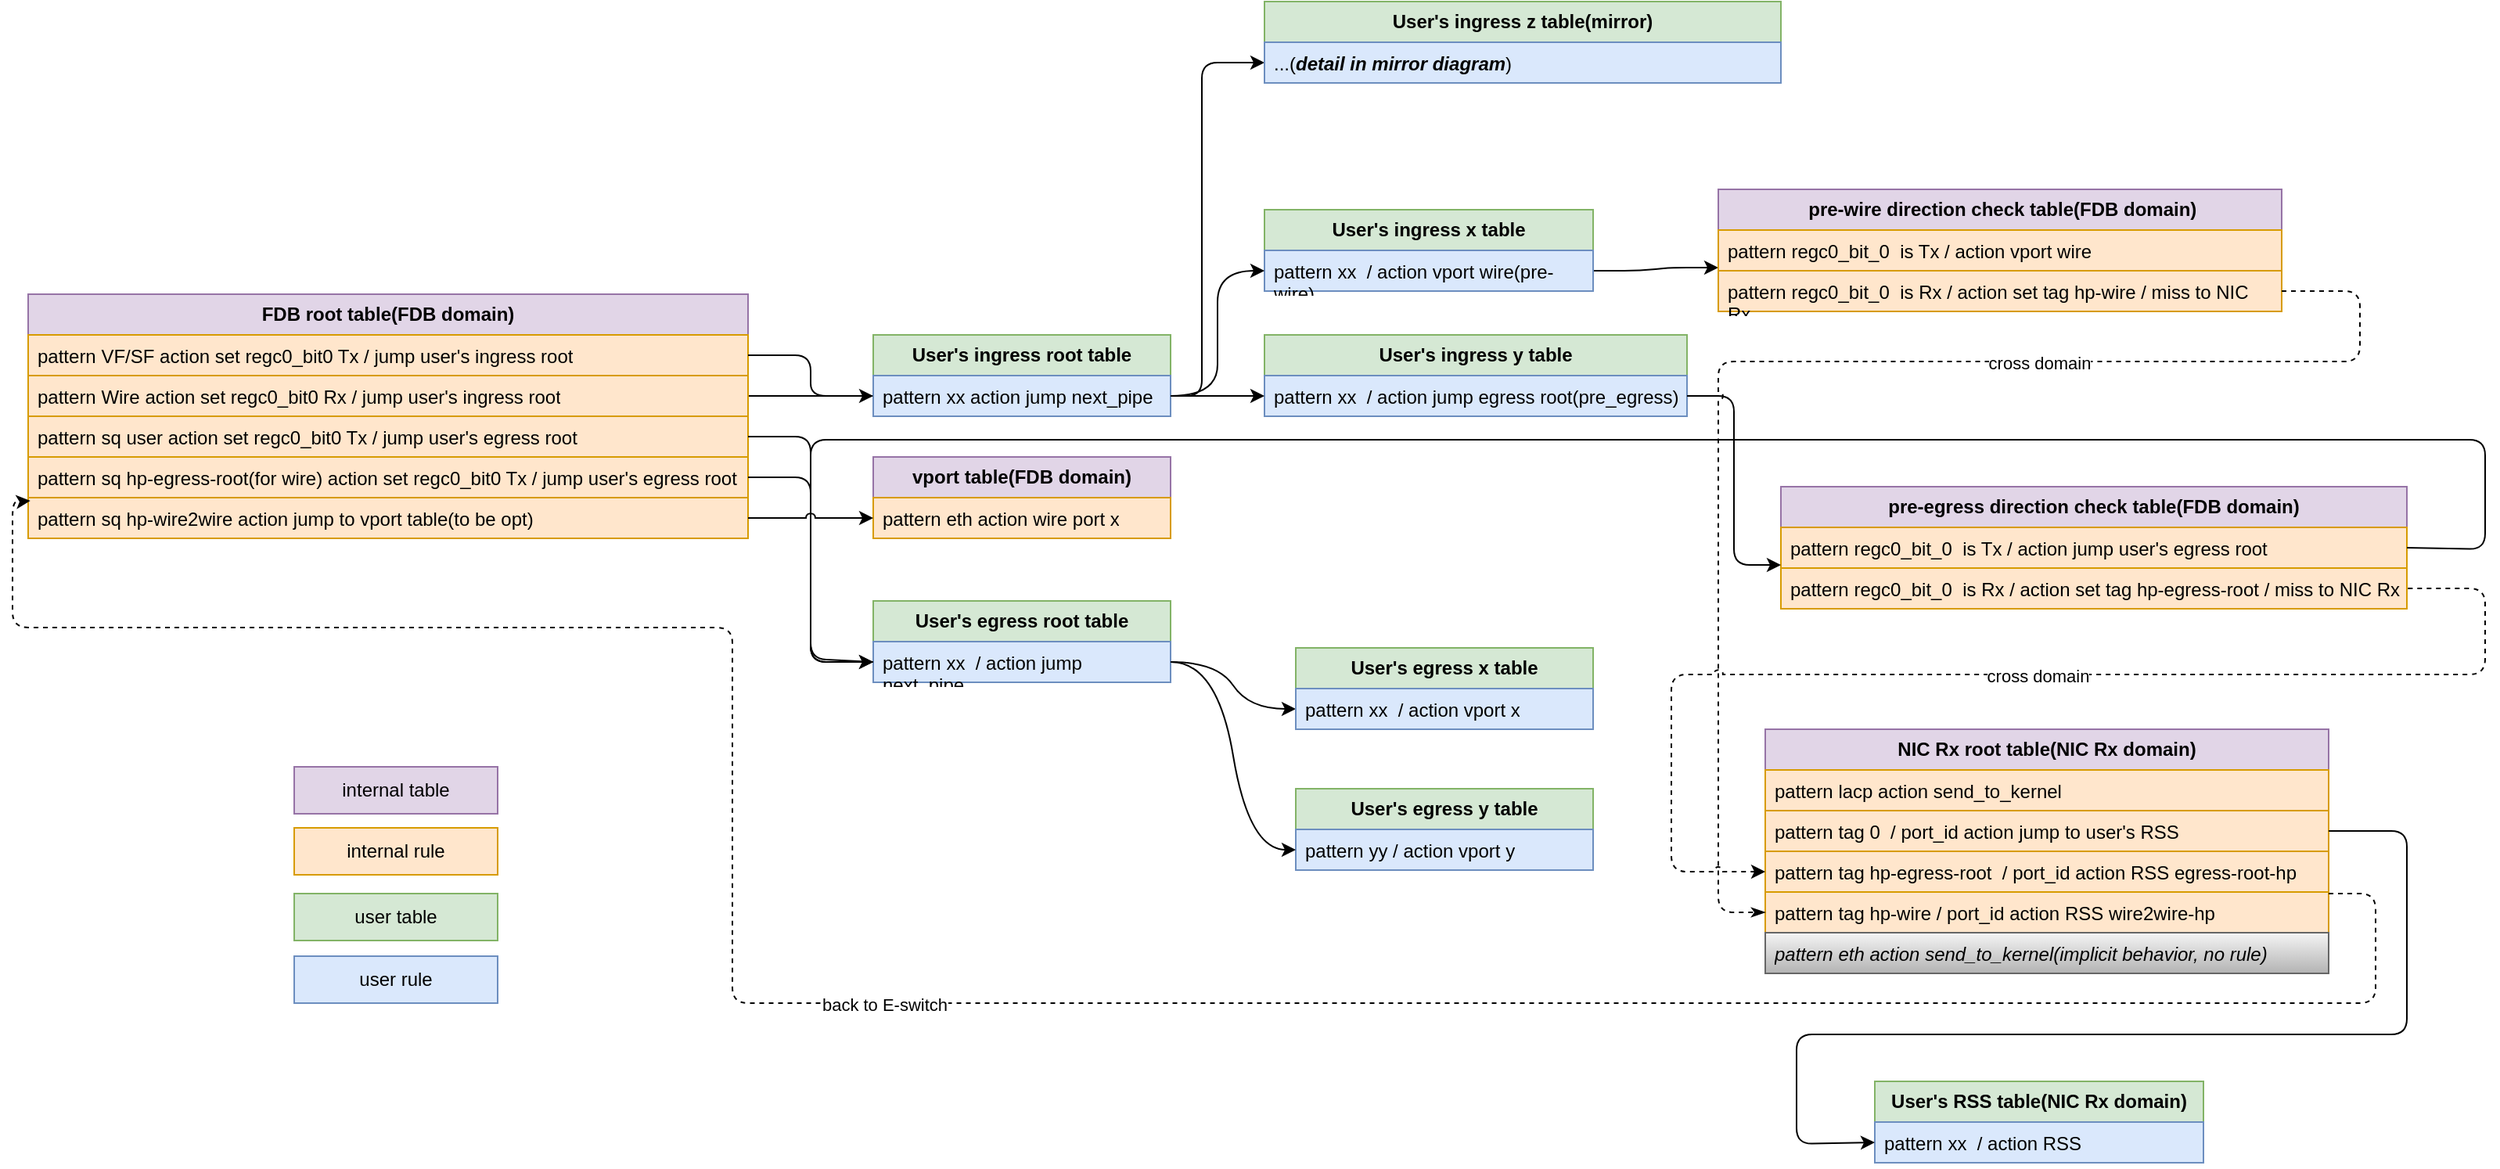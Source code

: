 <mxfile version="24.7.5" pages="4">
  <diagram name="expert_mode" id="b5b7bab2-c9e2-2cf4-8b2a-24fd1a2a6d21">
    <mxGraphModel dx="4870" dy="818" grid="1" gridSize="10" guides="1" tooltips="1" connect="1" arrows="1" fold="1" page="1" pageScale="1" pageWidth="1654" pageHeight="1169" background="none" math="0" shadow="0">
      <root>
        <mxCell id="0" />
        <mxCell id="1" parent="0" />
        <mxCell id="UnsOOIOdPJSRqgi3kDaE-17" value="&lt;b&gt;FDB root table(FDB domain)&lt;/b&gt;" style="swimlane;fontStyle=0;childLayout=stackLayout;horizontal=1;startSize=26;horizontalStack=0;resizeParent=1;resizeParentMax=0;resizeLast=0;collapsible=1;marginBottom=0;whiteSpace=wrap;html=1;fillColor=#e1d5e7;strokeColor=#9673a6;" parent="1" vertex="1">
          <mxGeometry x="-3240" y="357" width="460" height="156" as="geometry">
            <mxRectangle x="100" y="450" width="120" height="30" as="alternateBounds" />
          </mxGeometry>
        </mxCell>
        <mxCell id="84XvYy5w8mkmjmElWnST-1" value="pattern VF/SF action set regc0_bit0 Tx / jump user&#39;s ingress root" style="text;strokeColor=#d79b00;fillColor=#ffe6cc;align=left;verticalAlign=top;spacingLeft=4;spacingRight=4;overflow=hidden;rotatable=0;points=[[0,0.5],[1,0.5]];portConstraint=eastwest;whiteSpace=wrap;html=1;" vertex="1" parent="UnsOOIOdPJSRqgi3kDaE-17">
          <mxGeometry y="26" width="460" height="26" as="geometry" />
        </mxCell>
        <mxCell id="84XvYy5w8mkmjmElWnST-6" style="edgeStyle=orthogonalEdgeStyle;rounded=0;orthogonalLoop=1;jettySize=auto;html=1;exitX=1;exitY=0.5;exitDx=0;exitDy=0;" edge="1" parent="UnsOOIOdPJSRqgi3kDaE-17" source="UnsOOIOdPJSRqgi3kDaE-18">
          <mxGeometry relative="1" as="geometry">
            <mxPoint x="550" y="65" as="targetPoint" />
          </mxGeometry>
        </mxCell>
        <mxCell id="UnsOOIOdPJSRqgi3kDaE-18" value="pattern Wire action set regc0_bit0 Rx / jump user&#39;s ingress root" style="text;strokeColor=#d79b00;fillColor=#ffe6cc;align=left;verticalAlign=top;spacingLeft=4;spacingRight=4;overflow=hidden;rotatable=0;points=[[0,0.5],[1,0.5]];portConstraint=eastwest;whiteSpace=wrap;html=1;" parent="UnsOOIOdPJSRqgi3kDaE-17" vertex="1">
          <mxGeometry y="52" width="460" height="26" as="geometry" />
        </mxCell>
        <mxCell id="UnsOOIOdPJSRqgi3kDaE-19" value="pattern sq user action set regc0_bit0 Tx / jump user&#39;s egress root" style="text;strokeColor=#d79b00;fillColor=#ffe6cc;align=left;verticalAlign=top;spacingLeft=4;spacingRight=4;overflow=hidden;rotatable=0;points=[[0,0.5],[1,0.5]];portConstraint=eastwest;whiteSpace=wrap;html=1;" parent="UnsOOIOdPJSRqgi3kDaE-17" vertex="1">
          <mxGeometry y="78" width="460" height="26" as="geometry" />
        </mxCell>
        <mxCell id="UnsOOIOdPJSRqgi3kDaE-20" value="pattern sq hp-egress-root(for wire) action set regc0_bit0 Tx / jump user&#39;s egress root" style="text;strokeColor=#d79b00;fillColor=#ffe6cc;align=left;verticalAlign=top;spacingLeft=4;spacingRight=4;overflow=hidden;rotatable=0;points=[[0,0.5],[1,0.5]];portConstraint=eastwest;whiteSpace=wrap;html=1;" parent="UnsOOIOdPJSRqgi3kDaE-17" vertex="1">
          <mxGeometry y="104" width="460" height="26" as="geometry" />
        </mxCell>
        <mxCell id="UnsOOIOdPJSRqgi3kDaE-21" value="pattern sq hp-wire2wire action jump to vport table(to be opt)" style="text;strokeColor=#d79b00;fillColor=#ffe6cc;align=left;verticalAlign=top;spacingLeft=4;spacingRight=4;overflow=hidden;rotatable=0;points=[[0,0.5],[1,0.5]];portConstraint=eastwest;whiteSpace=wrap;html=1;" parent="UnsOOIOdPJSRqgi3kDaE-17" vertex="1">
          <mxGeometry y="130" width="460" height="26" as="geometry" />
        </mxCell>
        <mxCell id="84XvYy5w8mkmjmElWnST-12" style="edgeStyle=orthogonalEdgeStyle;rounded=1;orthogonalLoop=1;jettySize=auto;html=1;exitX=1;exitY=0.75;exitDx=0;exitDy=0;entryX=0;entryY=0.75;entryDx=0;entryDy=0;curved=0;" edge="1" parent="1" source="UnsOOIOdPJSRqgi3kDaE-22" target="84XvYy5w8mkmjmElWnST-2">
          <mxGeometry relative="1" as="geometry">
            <Array as="points">
              <mxPoint x="-2490" y="422" />
              <mxPoint x="-2490" y="209" />
            </Array>
          </mxGeometry>
        </mxCell>
        <mxCell id="UnsOOIOdPJSRqgi3kDaE-22" value="&lt;b&gt;User&#39;s ingress root table&lt;br&gt;&lt;/b&gt;" style="swimlane;fontStyle=0;childLayout=stackLayout;horizontal=1;startSize=26;horizontalStack=0;resizeParent=1;resizeParentMax=0;resizeLast=0;collapsible=1;marginBottom=0;whiteSpace=wrap;html=1;fillColor=#d5e8d4;strokeColor=#82b366;" parent="1" vertex="1">
          <mxGeometry x="-2700" y="383" width="190" height="52" as="geometry">
            <mxRectangle x="100" y="450" width="120" height="30" as="alternateBounds" />
          </mxGeometry>
        </mxCell>
        <mxCell id="UnsOOIOdPJSRqgi3kDaE-23" value="pattern xx action jump next_pipe" style="text;strokeColor=#6c8ebf;fillColor=#dae8fc;align=left;verticalAlign=top;spacingLeft=4;spacingRight=4;overflow=hidden;rotatable=0;points=[[0,0.5],[1,0.5]];portConstraint=eastwest;whiteSpace=wrap;html=1;" parent="UnsOOIOdPJSRqgi3kDaE-22" vertex="1">
          <mxGeometry y="26" width="190" height="26" as="geometry" />
        </mxCell>
        <mxCell id="UnsOOIOdPJSRqgi3kDaE-85" style="edgeStyle=entityRelationEdgeStyle;rounded=0;orthogonalLoop=1;jettySize=auto;html=1;exitX=1;exitY=0.75;exitDx=0;exitDy=0;entryX=0;entryY=0.75;entryDx=0;entryDy=0;elbow=vertical;curved=1;" parent="1" source="UnsOOIOdPJSRqgi3kDaE-27" target="UnsOOIOdPJSRqgi3kDaE-46" edge="1">
          <mxGeometry relative="1" as="geometry" />
        </mxCell>
        <mxCell id="UnsOOIOdPJSRqgi3kDaE-27" value="&lt;b&gt;User&#39;s egress root table&lt;br&gt;&lt;/b&gt;" style="swimlane;fontStyle=0;childLayout=stackLayout;horizontal=1;startSize=26;horizontalStack=0;resizeParent=1;resizeParentMax=0;resizeLast=0;collapsible=1;marginBottom=0;whiteSpace=wrap;html=1;fillColor=#d5e8d4;strokeColor=#82b366;" parent="1" vertex="1">
          <mxGeometry x="-2700" y="553" width="190" height="52" as="geometry">
            <mxRectangle x="100" y="450" width="120" height="30" as="alternateBounds" />
          </mxGeometry>
        </mxCell>
        <mxCell id="UnsOOIOdPJSRqgi3kDaE-28" value="pattern xx&amp;nbsp; / action jump next_pipe" style="text;strokeColor=#6c8ebf;fillColor=#dae8fc;align=left;verticalAlign=top;spacingLeft=4;spacingRight=4;overflow=hidden;rotatable=0;points=[[0,0.5],[1,0.5]];portConstraint=eastwest;whiteSpace=wrap;html=1;" parent="UnsOOIOdPJSRqgi3kDaE-27" vertex="1">
          <mxGeometry y="26" width="190" height="26" as="geometry" />
        </mxCell>
        <mxCell id="UnsOOIOdPJSRqgi3kDaE-32" style="edgeStyle=orthogonalEdgeStyle;rounded=1;orthogonalLoop=1;jettySize=auto;html=1;entryX=0;entryY=0.5;entryDx=0;entryDy=0;curved=0;" parent="1" source="UnsOOIOdPJSRqgi3kDaE-20" target="UnsOOIOdPJSRqgi3kDaE-28" edge="1">
          <mxGeometry relative="1" as="geometry" />
        </mxCell>
        <mxCell id="UnsOOIOdPJSRqgi3kDaE-34" style="edgeStyle=orthogonalEdgeStyle;rounded=1;orthogonalLoop=1;jettySize=auto;html=1;entryX=0;entryY=0.75;entryDx=0;entryDy=0;curved=0;" parent="1" source="UnsOOIOdPJSRqgi3kDaE-19" target="UnsOOIOdPJSRqgi3kDaE-27" edge="1">
          <mxGeometry relative="1" as="geometry" />
        </mxCell>
        <mxCell id="UnsOOIOdPJSRqgi3kDaE-35" value="&lt;b&gt;vport table(FDB domain)&lt;br&gt;&lt;/b&gt;" style="swimlane;fontStyle=0;childLayout=stackLayout;horizontal=1;startSize=26;horizontalStack=0;resizeParent=1;resizeParentMax=0;resizeLast=0;collapsible=1;marginBottom=0;whiteSpace=wrap;html=1;fillColor=#e1d5e7;strokeColor=#9673a6;" parent="1" vertex="1">
          <mxGeometry x="-2700" y="461" width="190" height="52" as="geometry">
            <mxRectangle x="100" y="450" width="120" height="30" as="alternateBounds" />
          </mxGeometry>
        </mxCell>
        <mxCell id="UnsOOIOdPJSRqgi3kDaE-36" value="pattern eth action wire port x" style="text;strokeColor=#d79b00;fillColor=#ffe6cc;align=left;verticalAlign=top;spacingLeft=4;spacingRight=4;overflow=hidden;rotatable=0;points=[[0,0.5],[1,0.5]];portConstraint=eastwest;whiteSpace=wrap;html=1;" parent="UnsOOIOdPJSRqgi3kDaE-35" vertex="1">
          <mxGeometry y="26" width="190" height="26" as="geometry" />
        </mxCell>
        <mxCell id="UnsOOIOdPJSRqgi3kDaE-44" style="edgeStyle=entityRelationEdgeStyle;rounded=0;orthogonalLoop=1;jettySize=auto;html=1;elbow=vertical;jumpStyle=arc;" parent="1" source="UnsOOIOdPJSRqgi3kDaE-21" target="UnsOOIOdPJSRqgi3kDaE-36" edge="1">
          <mxGeometry relative="1" as="geometry" />
        </mxCell>
        <mxCell id="UnsOOIOdPJSRqgi3kDaE-46" value="&lt;b&gt;User&#39;s egress x table&lt;br&gt;&lt;/b&gt;" style="swimlane;fontStyle=0;childLayout=stackLayout;horizontal=1;startSize=26;horizontalStack=0;resizeParent=1;resizeParentMax=0;resizeLast=0;collapsible=1;marginBottom=0;whiteSpace=wrap;html=1;fillColor=#d5e8d4;strokeColor=#82b366;" parent="1" vertex="1">
          <mxGeometry x="-2430" y="583" width="190" height="52" as="geometry">
            <mxRectangle x="100" y="450" width="120" height="30" as="alternateBounds" />
          </mxGeometry>
        </mxCell>
        <mxCell id="UnsOOIOdPJSRqgi3kDaE-47" value="pattern xx&amp;nbsp; / action vport x" style="text;strokeColor=#6c8ebf;fillColor=#dae8fc;align=left;verticalAlign=top;spacingLeft=4;spacingRight=4;overflow=hidden;rotatable=0;points=[[0,0.5],[1,0.5]];portConstraint=eastwest;whiteSpace=wrap;html=1;" parent="UnsOOIOdPJSRqgi3kDaE-46" vertex="1">
          <mxGeometry y="26" width="190" height="26" as="geometry" />
        </mxCell>
        <mxCell id="UnsOOIOdPJSRqgi3kDaE-73" style="edgeStyle=entityRelationEdgeStyle;rounded=1;orthogonalLoop=1;jettySize=auto;html=1;exitX=1;exitY=0.75;exitDx=0;exitDy=0;elbow=vertical;entryX=0;entryY=0.923;entryDx=0;entryDy=0;entryPerimeter=0;curved=0;" parent="1" source="UnsOOIOdPJSRqgi3kDaE-48" target="UnsOOIOdPJSRqgi3kDaE-57" edge="1">
          <mxGeometry relative="1" as="geometry">
            <mxPoint x="-2120" y="343" as="targetPoint" />
            <Array as="points">
              <mxPoint x="-2210" y="303" />
            </Array>
          </mxGeometry>
        </mxCell>
        <mxCell id="UnsOOIOdPJSRqgi3kDaE-48" value="&lt;b&gt;User&#39;s ingress x table&lt;br&gt;&lt;/b&gt;" style="swimlane;fontStyle=0;childLayout=stackLayout;horizontal=1;startSize=26;horizontalStack=0;resizeParent=1;resizeParentMax=0;resizeLast=0;collapsible=1;marginBottom=0;whiteSpace=wrap;html=1;fillColor=#d5e8d4;strokeColor=#82b366;" parent="1" vertex="1">
          <mxGeometry x="-2450" y="303" width="210" height="52" as="geometry">
            <mxRectangle x="100" y="450" width="120" height="30" as="alternateBounds" />
          </mxGeometry>
        </mxCell>
        <mxCell id="UnsOOIOdPJSRqgi3kDaE-49" value="pattern xx&amp;nbsp; / action vport wire(pre-wire)" style="text;strokeColor=#6c8ebf;fillColor=#dae8fc;align=left;verticalAlign=top;spacingLeft=4;spacingRight=4;overflow=hidden;rotatable=0;points=[[0,0.5],[1,0.5]];portConstraint=eastwest;whiteSpace=wrap;html=1;" parent="UnsOOIOdPJSRqgi3kDaE-48" vertex="1">
          <mxGeometry y="26" width="210" height="26" as="geometry" />
        </mxCell>
        <mxCell id="UnsOOIOdPJSRqgi3kDaE-50" value="&lt;b&gt;User&#39;s ingress y table&lt;br&gt;&lt;/b&gt;" style="swimlane;fontStyle=0;childLayout=stackLayout;horizontal=1;startSize=26;horizontalStack=0;resizeParent=1;resizeParentMax=0;resizeLast=0;collapsible=1;marginBottom=0;whiteSpace=wrap;html=1;fillColor=#d5e8d4;strokeColor=#82b366;" parent="1" vertex="1">
          <mxGeometry x="-2450" y="383" width="270" height="52" as="geometry">
            <mxRectangle x="100" y="450" width="120" height="30" as="alternateBounds" />
          </mxGeometry>
        </mxCell>
        <mxCell id="UnsOOIOdPJSRqgi3kDaE-51" value="pattern xx&amp;nbsp; / action jump egress root(pre_egress)" style="text;strokeColor=#6c8ebf;fillColor=#dae8fc;align=left;verticalAlign=top;spacingLeft=4;spacingRight=4;overflow=hidden;rotatable=0;points=[[0,0.5],[1,0.5]];portConstraint=eastwest;whiteSpace=wrap;html=1;" parent="UnsOOIOdPJSRqgi3kDaE-50" vertex="1">
          <mxGeometry y="26" width="270" height="26" as="geometry" />
        </mxCell>
        <mxCell id="UnsOOIOdPJSRqgi3kDaE-53" value="" style="endArrow=classic;html=1;rounded=0;elbow=vertical;exitX=1;exitY=0.5;exitDx=0;exitDy=0;entryX=0;entryY=0.75;entryDx=0;entryDy=0;" parent="1" source="UnsOOIOdPJSRqgi3kDaE-23" target="UnsOOIOdPJSRqgi3kDaE-50" edge="1">
          <mxGeometry width="50" height="50" relative="1" as="geometry">
            <mxPoint x="-2520" y="433" as="sourcePoint" />
            <mxPoint x="-2350" y="423" as="targetPoint" />
          </mxGeometry>
        </mxCell>
        <mxCell id="UnsOOIOdPJSRqgi3kDaE-55" style="edgeStyle=entityRelationEdgeStyle;rounded=0;orthogonalLoop=1;jettySize=auto;html=1;entryX=0;entryY=0.75;entryDx=0;entryDy=0;elbow=vertical;curved=1;" parent="1" source="UnsOOIOdPJSRqgi3kDaE-23" target="UnsOOIOdPJSRqgi3kDaE-48" edge="1">
          <mxGeometry relative="1" as="geometry">
            <Array as="points">
              <mxPoint x="-2420" y="373" />
            </Array>
          </mxGeometry>
        </mxCell>
        <mxCell id="UnsOOIOdPJSRqgi3kDaE-56" value="&lt;b&gt;&amp;nbsp;pre-wire direction check table(FDB domain)&lt;br&gt;&lt;/b&gt;" style="swimlane;fontStyle=0;childLayout=stackLayout;horizontal=1;startSize=26;horizontalStack=0;resizeParent=1;resizeParentMax=0;resizeLast=0;collapsible=1;marginBottom=0;whiteSpace=wrap;html=1;fillColor=#e1d5e7;strokeColor=#9673a6;" parent="1" vertex="1">
          <mxGeometry x="-2160" y="290" width="360" height="78" as="geometry">
            <mxRectangle x="100" y="450" width="120" height="30" as="alternateBounds" />
          </mxGeometry>
        </mxCell>
        <mxCell id="UnsOOIOdPJSRqgi3kDaE-57" value="pattern regc0_bit_0&amp;nbsp; is Tx / action vport wire" style="text;strokeColor=#d79b00;fillColor=#ffe6cc;align=left;verticalAlign=top;spacingLeft=4;spacingRight=4;overflow=hidden;rotatable=0;points=[[0,0.5],[1,0.5]];portConstraint=eastwest;whiteSpace=wrap;html=1;" parent="UnsOOIOdPJSRqgi3kDaE-56" vertex="1">
          <mxGeometry y="26" width="360" height="26" as="geometry" />
        </mxCell>
        <mxCell id="UnsOOIOdPJSRqgi3kDaE-60" value="pattern regc0_bit_0&amp;nbsp; is Rx / action set tag hp-wire / miss to NIC Rx" style="text;strokeColor=#d79b00;fillColor=#ffe6cc;align=left;verticalAlign=top;spacingLeft=4;spacingRight=4;overflow=hidden;rotatable=0;points=[[0,0.5],[1,0.5]];portConstraint=eastwest;whiteSpace=wrap;html=1;" parent="UnsOOIOdPJSRqgi3kDaE-56" vertex="1">
          <mxGeometry y="52" width="360" height="26" as="geometry" />
        </mxCell>
        <mxCell id="UnsOOIOdPJSRqgi3kDaE-61" value="&lt;b&gt;User&#39;s egress y table&lt;br&gt;&lt;/b&gt;" style="swimlane;fontStyle=0;childLayout=stackLayout;horizontal=1;startSize=26;horizontalStack=0;resizeParent=1;resizeParentMax=0;resizeLast=0;collapsible=1;marginBottom=0;whiteSpace=wrap;html=1;fillColor=#d5e8d4;strokeColor=#82b366;" parent="1" vertex="1">
          <mxGeometry x="-2430" y="673" width="190" height="52" as="geometry">
            <mxRectangle x="100" y="450" width="120" height="30" as="alternateBounds" />
          </mxGeometry>
        </mxCell>
        <mxCell id="UnsOOIOdPJSRqgi3kDaE-62" value="pattern yy / action vport y" style="text;strokeColor=#6c8ebf;fillColor=#dae8fc;align=left;verticalAlign=top;spacingLeft=4;spacingRight=4;overflow=hidden;rotatable=0;points=[[0,0.5],[1,0.5]];portConstraint=eastwest;whiteSpace=wrap;html=1;" parent="UnsOOIOdPJSRqgi3kDaE-61" vertex="1">
          <mxGeometry y="26" width="190" height="26" as="geometry" />
        </mxCell>
        <mxCell id="UnsOOIOdPJSRqgi3kDaE-63" value="&lt;b&gt;pre-egress direction check table(FDB domain)&lt;br&gt;&lt;/b&gt;" style="swimlane;fontStyle=0;childLayout=stackLayout;horizontal=1;startSize=26;horizontalStack=0;resizeParent=1;resizeParentMax=0;resizeLast=0;collapsible=1;marginBottom=0;whiteSpace=wrap;html=1;fillColor=#e1d5e7;strokeColor=#9673a6;" parent="1" vertex="1">
          <mxGeometry x="-2120" y="480" width="400" height="78" as="geometry">
            <mxRectangle x="100" y="450" width="120" height="30" as="alternateBounds" />
          </mxGeometry>
        </mxCell>
        <mxCell id="UnsOOIOdPJSRqgi3kDaE-64" value="pattern regc0_bit_0&amp;nbsp; is Tx / action jump user&#39;s egress root" style="text;strokeColor=#d79b00;fillColor=#ffe6cc;align=left;verticalAlign=top;spacingLeft=4;spacingRight=4;overflow=hidden;rotatable=0;points=[[0,0.5],[1,0.5]];portConstraint=eastwest;whiteSpace=wrap;html=1;" parent="UnsOOIOdPJSRqgi3kDaE-63" vertex="1">
          <mxGeometry y="26" width="400" height="26" as="geometry" />
        </mxCell>
        <mxCell id="UnsOOIOdPJSRqgi3kDaE-65" value="pattern regc0_bit_0&amp;nbsp; is Rx / action set tag hp-egress-root / miss to NIC Rx" style="text;strokeColor=#d79b00;fillColor=#ffe6cc;align=left;verticalAlign=top;spacingLeft=4;spacingRight=4;overflow=hidden;rotatable=0;points=[[0,0.5],[1,0.5]];portConstraint=eastwest;whiteSpace=wrap;html=1;" parent="UnsOOIOdPJSRqgi3kDaE-63" vertex="1">
          <mxGeometry y="52" width="400" height="26" as="geometry" />
        </mxCell>
        <mxCell id="UnsOOIOdPJSRqgi3kDaE-66" value="&lt;b&gt;NIC Rx root table(NIC Rx domain)&lt;br&gt;&lt;/b&gt;" style="swimlane;fontStyle=0;childLayout=stackLayout;horizontal=1;startSize=26;horizontalStack=0;resizeParent=1;resizeParentMax=0;resizeLast=0;collapsible=1;marginBottom=0;whiteSpace=wrap;html=1;fillColor=#e1d5e7;strokeColor=#9673a6;" parent="1" vertex="1">
          <mxGeometry x="-2130" y="635" width="360" height="156" as="geometry">
            <mxRectangle x="100" y="450" width="120" height="30" as="alternateBounds" />
          </mxGeometry>
        </mxCell>
        <mxCell id="UnsOOIOdPJSRqgi3kDaE-67" value="pattern lacp action send_to_kernel" style="text;strokeColor=#d79b00;fillColor=#ffe6cc;align=left;verticalAlign=top;spacingLeft=4;spacingRight=4;overflow=hidden;rotatable=0;points=[[0,0.5],[1,0.5]];portConstraint=eastwest;whiteSpace=wrap;html=1;" parent="UnsOOIOdPJSRqgi3kDaE-66" vertex="1">
          <mxGeometry y="26" width="360" height="26" as="geometry" />
        </mxCell>
        <mxCell id="UnsOOIOdPJSRqgi3kDaE-69" value="pattern tag 0&amp;nbsp; / port_id action jump to user&#39;s RSS" style="text;strokeColor=#d79b00;fillColor=#ffe6cc;align=left;verticalAlign=top;spacingLeft=4;spacingRight=4;overflow=hidden;rotatable=0;points=[[0,0.5],[1,0.5]];portConstraint=eastwest;whiteSpace=wrap;html=1;" parent="UnsOOIOdPJSRqgi3kDaE-66" vertex="1">
          <mxGeometry y="52" width="360" height="26" as="geometry" />
        </mxCell>
        <mxCell id="UnsOOIOdPJSRqgi3kDaE-70" value="pattern tag hp-egress-root&amp;nbsp; / port_id action RSS egress-root-hp" style="text;strokeColor=#d79b00;fillColor=#ffe6cc;align=left;verticalAlign=top;spacingLeft=4;spacingRight=4;overflow=hidden;rotatable=0;points=[[0,0.5],[1,0.5]];portConstraint=eastwest;whiteSpace=wrap;html=1;" parent="UnsOOIOdPJSRqgi3kDaE-66" vertex="1">
          <mxGeometry y="78" width="360" height="26" as="geometry" />
        </mxCell>
        <mxCell id="UnsOOIOdPJSRqgi3kDaE-68" value="pattern tag hp-wire / port_id action RSS wire2wire-hp" style="text;strokeColor=#d79b00;fillColor=#ffe6cc;align=left;verticalAlign=top;spacingLeft=4;spacingRight=4;overflow=hidden;rotatable=0;points=[[0,0.5],[1,0.5]];portConstraint=eastwest;whiteSpace=wrap;html=1;" parent="UnsOOIOdPJSRqgi3kDaE-66" vertex="1">
          <mxGeometry y="104" width="360" height="26" as="geometry" />
        </mxCell>
        <mxCell id="UnsOOIOdPJSRqgi3kDaE-71" value="&lt;i&gt;pattern eth action send_to_kernel(implicit behavior, no rule)&lt;/i&gt;" style="text;strokeColor=#666666;fillColor=#f5f5f5;align=left;verticalAlign=top;spacingLeft=4;spacingRight=4;overflow=hidden;rotatable=0;points=[[0,0.5],[1,0.5]];portConstraint=eastwest;whiteSpace=wrap;html=1;gradientColor=#b3b3b3;" parent="UnsOOIOdPJSRqgi3kDaE-66" vertex="1">
          <mxGeometry y="130" width="360" height="26" as="geometry" />
        </mxCell>
        <mxCell id="UnsOOIOdPJSRqgi3kDaE-75" style="edgeStyle=entityRelationEdgeStyle;rounded=1;orthogonalLoop=1;jettySize=auto;html=1;elbow=vertical;curved=0;" parent="1" source="UnsOOIOdPJSRqgi3kDaE-51" edge="1">
          <mxGeometry relative="1" as="geometry">
            <mxPoint x="-2120" y="530" as="targetPoint" />
          </mxGeometry>
        </mxCell>
        <mxCell id="UnsOOIOdPJSRqgi3kDaE-82" value="" style="endArrow=classicThin;html=1;rounded=1;elbow=vertical;exitX=1;exitY=0.5;exitDx=0;exitDy=0;entryX=0;entryY=0.75;entryDx=0;entryDy=0;jumpStyle=arc;curved=0;endFill=1;strokeColor=default;dashed=1;" parent="1" source="UnsOOIOdPJSRqgi3kDaE-60" target="UnsOOIOdPJSRqgi3kDaE-66" edge="1">
          <mxGeometry width="50" height="50" relative="1" as="geometry">
            <mxPoint x="-1770" y="400" as="sourcePoint" />
            <mxPoint x="-2160" y="750" as="targetPoint" />
            <Array as="points">
              <mxPoint x="-1750" y="355" />
              <mxPoint x="-1750" y="400" />
              <mxPoint x="-2160" y="400" />
              <mxPoint x="-2160" y="752" />
            </Array>
          </mxGeometry>
        </mxCell>
        <mxCell id="UnsOOIOdPJSRqgi3kDaE-98" value="cross domain" style="edgeLabel;html=1;align=center;verticalAlign=middle;resizable=0;points=[];" parent="UnsOOIOdPJSRqgi3kDaE-82" vertex="1" connectable="0">
          <mxGeometry x="-0.324" y="1" relative="1" as="geometry">
            <mxPoint as="offset" />
          </mxGeometry>
        </mxCell>
        <mxCell id="UnsOOIOdPJSRqgi3kDaE-86" style="edgeStyle=entityRelationEdgeStyle;rounded=0;orthogonalLoop=1;jettySize=auto;html=1;entryX=0;entryY=0.75;entryDx=0;entryDy=0;elbow=vertical;curved=1;" parent="1" source="UnsOOIOdPJSRqgi3kDaE-28" target="UnsOOIOdPJSRqgi3kDaE-61" edge="1">
          <mxGeometry relative="1" as="geometry">
            <Array as="points">
              <mxPoint x="-2490" y="650" />
            </Array>
          </mxGeometry>
        </mxCell>
        <mxCell id="UnsOOIOdPJSRqgi3kDaE-88" value="" style="endArrow=none;html=1;rounded=1;elbow=vertical;entryX=1;entryY=0.5;entryDx=0;entryDy=0;exitX=0;exitY=0.5;exitDx=0;exitDy=0;jumpStyle=arc;endFill=0;curved=0;startArrow=classic;startFill=1;dashed=1;" parent="1" source="UnsOOIOdPJSRqgi3kDaE-70" target="UnsOOIOdPJSRqgi3kDaE-65" edge="1">
          <mxGeometry width="50" height="50" relative="1" as="geometry">
            <mxPoint x="-2180" y="720" as="sourcePoint" />
            <mxPoint x="-2260" y="550" as="targetPoint" />
            <Array as="points">
              <mxPoint x="-2190" y="726" />
              <mxPoint x="-2190" y="600" />
              <mxPoint x="-1670" y="600" />
              <mxPoint x="-1670" y="545" />
            </Array>
          </mxGeometry>
        </mxCell>
        <mxCell id="UnsOOIOdPJSRqgi3kDaE-99" value="cross domain" style="edgeLabel;html=1;align=center;verticalAlign=middle;resizable=0;points=[];" parent="UnsOOIOdPJSRqgi3kDaE-88" vertex="1" connectable="0">
          <mxGeometry x="0.036" y="-1" relative="1" as="geometry">
            <mxPoint as="offset" />
          </mxGeometry>
        </mxCell>
        <mxCell id="UnsOOIOdPJSRqgi3kDaE-89" value="&lt;b&gt;User&#39;s RSS table(NIC Rx domain)&lt;br&gt;&lt;/b&gt;" style="swimlane;fontStyle=0;childLayout=stackLayout;horizontal=1;startSize=26;horizontalStack=0;resizeParent=1;resizeParentMax=0;resizeLast=0;collapsible=1;marginBottom=0;whiteSpace=wrap;html=1;fillColor=#d5e8d4;strokeColor=#82b366;" parent="1" vertex="1">
          <mxGeometry x="-2060" y="860" width="210" height="52" as="geometry">
            <mxRectangle x="100" y="450" width="120" height="30" as="alternateBounds" />
          </mxGeometry>
        </mxCell>
        <mxCell id="UnsOOIOdPJSRqgi3kDaE-90" value="pattern xx&amp;nbsp; / action RSS" style="text;strokeColor=#6c8ebf;fillColor=#dae8fc;align=left;verticalAlign=top;spacingLeft=4;spacingRight=4;overflow=hidden;rotatable=0;points=[[0,0.5],[1,0.5]];portConstraint=eastwest;whiteSpace=wrap;html=1;" parent="UnsOOIOdPJSRqgi3kDaE-89" vertex="1">
          <mxGeometry y="26" width="210" height="26" as="geometry" />
        </mxCell>
        <mxCell id="UnsOOIOdPJSRqgi3kDaE-91" value="" style="endArrow=none;html=1;rounded=1;elbow=vertical;exitX=1;exitY=0.5;exitDx=0;exitDy=0;entryX=0;entryY=0.75;entryDx=0;entryDy=0;curved=0;" parent="1" source="UnsOOIOdPJSRqgi3kDaE-64" target="UnsOOIOdPJSRqgi3kDaE-27" edge="1">
          <mxGeometry width="50" height="50" relative="1" as="geometry">
            <mxPoint x="-2300" y="600" as="sourcePoint" />
            <mxPoint x="-2780" y="600" as="targetPoint" />
            <Array as="points">
              <mxPoint x="-1670" y="520" />
              <mxPoint x="-1670" y="450" />
              <mxPoint x="-2740" y="450" />
              <mxPoint x="-2740" y="590" />
            </Array>
          </mxGeometry>
        </mxCell>
        <mxCell id="UnsOOIOdPJSRqgi3kDaE-92" value="" style="endArrow=classic;html=1;rounded=1;elbow=vertical;exitX=1;exitY=0.5;exitDx=0;exitDy=0;entryX=0;entryY=0.75;entryDx=0;entryDy=0;curved=0;endFill=1;" parent="1" source="UnsOOIOdPJSRqgi3kDaE-69" target="UnsOOIOdPJSRqgi3kDaE-89" edge="1">
          <mxGeometry width="50" height="50" relative="1" as="geometry">
            <mxPoint x="-2300" y="600" as="sourcePoint" />
            <mxPoint x="-2110" y="900" as="targetPoint" />
            <Array as="points">
              <mxPoint x="-1720" y="700" />
              <mxPoint x="-1720" y="830" />
              <mxPoint x="-2110" y="830" />
              <mxPoint x="-2110" y="900" />
            </Array>
          </mxGeometry>
        </mxCell>
        <mxCell id="UnsOOIOdPJSRqgi3kDaE-93" value="internal table" style="rounded=0;whiteSpace=wrap;html=1;fillColor=#e1d5e7;strokeColor=#9673a6;" parent="1" vertex="1">
          <mxGeometry x="-3070" y="659" width="130" height="30" as="geometry" />
        </mxCell>
        <mxCell id="UnsOOIOdPJSRqgi3kDaE-94" value="user table" style="rounded=0;whiteSpace=wrap;html=1;fillColor=#d5e8d4;strokeColor=#82b366;" parent="1" vertex="1">
          <mxGeometry x="-3070" y="740" width="130" height="30" as="geometry" />
        </mxCell>
        <mxCell id="UnsOOIOdPJSRqgi3kDaE-95" value="internal rule" style="rounded=0;whiteSpace=wrap;html=1;fillColor=#ffe6cc;strokeColor=#d79b00;" parent="1" vertex="1">
          <mxGeometry x="-3070" y="698" width="130" height="30" as="geometry" />
        </mxCell>
        <mxCell id="UnsOOIOdPJSRqgi3kDaE-97" value="user rule" style="rounded=0;whiteSpace=wrap;html=1;fillColor=#dae8fc;strokeColor=#6c8ebf;" parent="1" vertex="1">
          <mxGeometry x="-3070" y="780" width="130" height="30" as="geometry" />
        </mxCell>
        <mxCell id="UnsOOIOdPJSRqgi3kDaE-100" value="" style="endArrow=classic;html=1;rounded=1;elbow=vertical;entryX=0.003;entryY=1.077;entryDx=0;entryDy=0;entryPerimeter=0;curved=0;dashed=1;endFill=1;" parent="1" target="UnsOOIOdPJSRqgi3kDaE-20" edge="1">
          <mxGeometry width="50" height="50" relative="1" as="geometry">
            <mxPoint x="-1770" y="740" as="sourcePoint" />
            <mxPoint x="-3180" y="470" as="targetPoint" />
            <Array as="points">
              <mxPoint x="-1740" y="740" />
              <mxPoint x="-1740" y="810" />
              <mxPoint x="-2790" y="810" />
              <mxPoint x="-2790" y="570" />
              <mxPoint x="-3250" y="570" />
              <mxPoint x="-3250" y="490" />
            </Array>
          </mxGeometry>
        </mxCell>
        <mxCell id="UnsOOIOdPJSRqgi3kDaE-101" value="back to E-switch" style="edgeLabel;html=1;align=center;verticalAlign=middle;resizable=0;points=[];" parent="UnsOOIOdPJSRqgi3kDaE-100" vertex="1" connectable="0">
          <mxGeometry x="0.085" y="1" relative="1" as="geometry">
            <mxPoint as="offset" />
          </mxGeometry>
        </mxCell>
        <mxCell id="84XvYy5w8mkmjmElWnST-2" value="&lt;b&gt;User&#39;s ingress z table(&lt;/b&gt;&lt;b&gt;mirror&lt;/b&gt;&lt;b&gt;)&lt;br&gt;&lt;/b&gt;" style="swimlane;fontStyle=0;childLayout=stackLayout;horizontal=1;startSize=26;horizontalStack=0;resizeParent=1;resizeParentMax=0;resizeLast=0;collapsible=1;marginBottom=0;whiteSpace=wrap;html=1;fillColor=#d5e8d4;strokeColor=#82b366;" vertex="1" parent="1">
          <mxGeometry x="-2450" y="170" width="330" height="52" as="geometry">
            <mxRectangle x="100" y="450" width="120" height="30" as="alternateBounds" />
          </mxGeometry>
        </mxCell>
        <mxCell id="84XvYy5w8mkmjmElWnST-4" value="...(&lt;b&gt;&lt;i&gt;detail in mirror diagram&lt;/i&gt;&lt;/b&gt;)" style="text;strokeColor=#6c8ebf;fillColor=#dae8fc;align=left;verticalAlign=top;spacingLeft=4;spacingRight=4;overflow=hidden;rotatable=0;points=[[0,0.5],[1,0.5]];portConstraint=eastwest;whiteSpace=wrap;html=1;" vertex="1" parent="84XvYy5w8mkmjmElWnST-2">
          <mxGeometry y="26" width="330" height="26" as="geometry" />
        </mxCell>
        <mxCell id="84XvYy5w8mkmjmElWnST-5" style="edgeStyle=orthogonalEdgeStyle;rounded=1;orthogonalLoop=1;jettySize=auto;html=1;entryX=0;entryY=0.75;entryDx=0;entryDy=0;curved=0;" edge="1" parent="1" source="84XvYy5w8mkmjmElWnST-1" target="UnsOOIOdPJSRqgi3kDaE-22">
          <mxGeometry relative="1" as="geometry" />
        </mxCell>
      </root>
    </mxGraphModel>
  </diagram>
  <diagram name="default_mode" id="MzD6aBvUABYopZqcOvxq">
    <mxGraphModel dx="4870" dy="818" grid="1" gridSize="10" guides="1" tooltips="1" connect="1" arrows="1" fold="1" page="1" pageScale="1" pageWidth="1654" pageHeight="1169" background="none" math="0" shadow="0">
      <root>
        <mxCell id="_CUEt6vKOpulXrkyO7Hu-0" />
        <mxCell id="_CUEt6vKOpulXrkyO7Hu-1" parent="_CUEt6vKOpulXrkyO7Hu-0" />
        <mxCell id="_CUEt6vKOpulXrkyO7Hu-2" value="&lt;b&gt;FDB root table(FDB domain)&lt;/b&gt;" style="swimlane;fontStyle=0;childLayout=stackLayout;horizontal=1;startSize=26;horizontalStack=0;resizeParent=1;resizeParentMax=0;resizeLast=0;collapsible=1;marginBottom=0;whiteSpace=wrap;html=1;fillColor=#e1d5e7;strokeColor=#9673a6;" vertex="1" parent="_CUEt6vKOpulXrkyO7Hu-1">
          <mxGeometry x="-3250" y="493" width="380" height="130" as="geometry">
            <mxRectangle x="100" y="450" width="120" height="30" as="alternateBounds" />
          </mxGeometry>
        </mxCell>
        <mxCell id="_CUEt6vKOpulXrkyO7Hu-3" value="pattern VF/SF/Wire action set regc0_bit0 / jump user&#39;s ingress root" style="text;strokeColor=#d79b00;fillColor=#ffe6cc;align=left;verticalAlign=top;spacingLeft=4;spacingRight=4;overflow=hidden;rotatable=0;points=[[0,0.5],[1,0.5]];portConstraint=eastwest;whiteSpace=wrap;html=1;" vertex="1" parent="_CUEt6vKOpulXrkyO7Hu-2">
          <mxGeometry y="26" width="380" height="26" as="geometry" />
        </mxCell>
        <mxCell id="_CUEt6vKOpulXrkyO7Hu-4" value="pattern sq user action jump vport_meta_table" style="text;strokeColor=#d79b00;fillColor=#ffe6cc;align=left;verticalAlign=top;spacingLeft=4;spacingRight=4;overflow=hidden;rotatable=0;points=[[0,0.5],[1,0.5]];portConstraint=eastwest;whiteSpace=wrap;html=1;" vertex="1" parent="_CUEt6vKOpulXrkyO7Hu-2">
          <mxGeometry y="52" width="380" height="26" as="geometry" />
        </mxCell>
        <mxCell id="_CUEt6vKOpulXrkyO7Hu-5" value="pattern sq hp-egress-root(for wire) action jump user&#39;s egress root" style="text;strokeColor=#d79b00;fillColor=#ffe6cc;align=left;verticalAlign=top;spacingLeft=4;spacingRight=4;overflow=hidden;rotatable=0;points=[[0,0.5],[1,0.5]];portConstraint=eastwest;whiteSpace=wrap;html=1;" vertex="1" parent="_CUEt6vKOpulXrkyO7Hu-2">
          <mxGeometry y="78" width="380" height="26" as="geometry" />
        </mxCell>
        <mxCell id="_CUEt6vKOpulXrkyO7Hu-6" value="pattern sq hp-wire2wire action jump to vport table(to be opt)" style="text;strokeColor=#d79b00;fillColor=#ffe6cc;align=left;verticalAlign=top;spacingLeft=4;spacingRight=4;overflow=hidden;rotatable=0;points=[[0,0.5],[1,0.5]];portConstraint=eastwest;whiteSpace=wrap;html=1;" vertex="1" parent="_CUEt6vKOpulXrkyO7Hu-2">
          <mxGeometry y="104" width="380" height="26" as="geometry" />
        </mxCell>
        <mxCell id="_CUEt6vKOpulXrkyO7Hu-7" value="&lt;b&gt;User&#39;s ingress root table&lt;br&gt;&lt;/b&gt;" style="swimlane;fontStyle=0;childLayout=stackLayout;horizontal=1;startSize=26;horizontalStack=0;resizeParent=1;resizeParentMax=0;resizeLast=0;collapsible=1;marginBottom=0;whiteSpace=wrap;html=1;fillColor=#d5e8d4;strokeColor=#82b366;" vertex="1" parent="_CUEt6vKOpulXrkyO7Hu-1">
          <mxGeometry x="-2810" y="413" width="190" height="52" as="geometry">
            <mxRectangle x="100" y="450" width="120" height="30" as="alternateBounds" />
          </mxGeometry>
        </mxCell>
        <mxCell id="_CUEt6vKOpulXrkyO7Hu-8" value="pattern xx action jump next_pipe" style="text;strokeColor=#6c8ebf;fillColor=#dae8fc;align=left;verticalAlign=top;spacingLeft=4;spacingRight=4;overflow=hidden;rotatable=0;points=[[0,0.5],[1,0.5]];portConstraint=eastwest;whiteSpace=wrap;html=1;" vertex="1" parent="_CUEt6vKOpulXrkyO7Hu-7">
          <mxGeometry y="26" width="190" height="26" as="geometry" />
        </mxCell>
        <mxCell id="_CUEt6vKOpulXrkyO7Hu-9" style="edgeStyle=entityRelationEdgeStyle;rounded=0;orthogonalLoop=1;jettySize=auto;html=1;exitX=1;exitY=0.75;exitDx=0;exitDy=0;entryX=0;entryY=0.75;entryDx=0;entryDy=0;elbow=vertical;curved=1;" edge="1" parent="_CUEt6vKOpulXrkyO7Hu-1" source="_CUEt6vKOpulXrkyO7Hu-10" target="_CUEt6vKOpulXrkyO7Hu-18">
          <mxGeometry relative="1" as="geometry" />
        </mxCell>
        <mxCell id="_CUEt6vKOpulXrkyO7Hu-10" value="&lt;b&gt;User&#39;s egress root table&lt;br&gt;&lt;/b&gt;" style="swimlane;fontStyle=0;childLayout=stackLayout;horizontal=1;startSize=26;horizontalStack=0;resizeParent=1;resizeParentMax=0;resizeLast=0;collapsible=1;marginBottom=0;whiteSpace=wrap;html=1;fillColor=#d5e8d4;strokeColor=#82b366;" vertex="1" parent="_CUEt6vKOpulXrkyO7Hu-1">
          <mxGeometry x="-2790" y="663" width="190" height="52" as="geometry">
            <mxRectangle x="100" y="450" width="120" height="30" as="alternateBounds" />
          </mxGeometry>
        </mxCell>
        <mxCell id="_CUEt6vKOpulXrkyO7Hu-11" value="pattern xx&amp;nbsp; / action jump next_pipe" style="text;strokeColor=#6c8ebf;fillColor=#dae8fc;align=left;verticalAlign=top;spacingLeft=4;spacingRight=4;overflow=hidden;rotatable=0;points=[[0,0.5],[1,0.5]];portConstraint=eastwest;whiteSpace=wrap;html=1;" vertex="1" parent="_CUEt6vKOpulXrkyO7Hu-10">
          <mxGeometry y="26" width="190" height="26" as="geometry" />
        </mxCell>
        <mxCell id="_CUEt6vKOpulXrkyO7Hu-12" style="edgeStyle=orthogonalEdgeStyle;rounded=1;orthogonalLoop=1;jettySize=auto;html=1;entryX=0;entryY=0.5;entryDx=0;entryDy=0;curved=0;" edge="1" parent="_CUEt6vKOpulXrkyO7Hu-1" source="_CUEt6vKOpulXrkyO7Hu-5" target="_CUEt6vKOpulXrkyO7Hu-11">
          <mxGeometry relative="1" as="geometry" />
        </mxCell>
        <mxCell id="_CUEt6vKOpulXrkyO7Hu-14" value="&lt;b&gt;vport table(FDB domain)&lt;br&gt;&lt;/b&gt;" style="swimlane;fontStyle=0;childLayout=stackLayout;horizontal=1;startSize=26;horizontalStack=0;resizeParent=1;resizeParentMax=0;resizeLast=0;collapsible=1;marginBottom=0;whiteSpace=wrap;html=1;fillColor=#e1d5e7;strokeColor=#9673a6;" vertex="1" parent="_CUEt6vKOpulXrkyO7Hu-1">
          <mxGeometry x="-2810" y="491" width="190" height="52" as="geometry">
            <mxRectangle x="100" y="450" width="120" height="30" as="alternateBounds" />
          </mxGeometry>
        </mxCell>
        <mxCell id="_CUEt6vKOpulXrkyO7Hu-15" value="pattern eth action wire port x" style="text;strokeColor=#d79b00;fillColor=#ffe6cc;align=left;verticalAlign=top;spacingLeft=4;spacingRight=4;overflow=hidden;rotatable=0;points=[[0,0.5],[1,0.5]];portConstraint=eastwest;whiteSpace=wrap;html=1;" vertex="1" parent="_CUEt6vKOpulXrkyO7Hu-14">
          <mxGeometry y="26" width="190" height="26" as="geometry" />
        </mxCell>
        <mxCell id="_CUEt6vKOpulXrkyO7Hu-16" style="edgeStyle=entityRelationEdgeStyle;rounded=1;orthogonalLoop=1;jettySize=auto;html=1;elbow=vertical;jumpStyle=arc;curved=0;" edge="1" parent="_CUEt6vKOpulXrkyO7Hu-1" source="_CUEt6vKOpulXrkyO7Hu-6" target="_CUEt6vKOpulXrkyO7Hu-15">
          <mxGeometry relative="1" as="geometry" />
        </mxCell>
        <mxCell id="_CUEt6vKOpulXrkyO7Hu-17" style="edgeStyle=entityRelationEdgeStyle;rounded=1;orthogonalLoop=1;jettySize=auto;html=1;entryX=0;entryY=0.75;entryDx=0;entryDy=0;elbow=vertical;curved=0;" edge="1" parent="_CUEt6vKOpulXrkyO7Hu-1" source="_CUEt6vKOpulXrkyO7Hu-3" target="_CUEt6vKOpulXrkyO7Hu-7">
          <mxGeometry relative="1" as="geometry" />
        </mxCell>
        <mxCell id="_CUEt6vKOpulXrkyO7Hu-18" value="&lt;b&gt;User&#39;s egress x table&lt;br&gt;&lt;/b&gt;" style="swimlane;fontStyle=0;childLayout=stackLayout;horizontal=1;startSize=26;horizontalStack=0;resizeParent=1;resizeParentMax=0;resizeLast=0;collapsible=1;marginBottom=0;whiteSpace=wrap;html=1;fillColor=#d5e8d4;strokeColor=#82b366;" vertex="1" parent="_CUEt6vKOpulXrkyO7Hu-1">
          <mxGeometry x="-2520" y="693" width="190" height="52" as="geometry">
            <mxRectangle x="100" y="450" width="120" height="30" as="alternateBounds" />
          </mxGeometry>
        </mxCell>
        <mxCell id="_CUEt6vKOpulXrkyO7Hu-19" value="pattern xx&amp;nbsp; / action vport x" style="text;strokeColor=#6c8ebf;fillColor=#dae8fc;align=left;verticalAlign=top;spacingLeft=4;spacingRight=4;overflow=hidden;rotatable=0;points=[[0,0.5],[1,0.5]];portConstraint=eastwest;whiteSpace=wrap;html=1;" vertex="1" parent="_CUEt6vKOpulXrkyO7Hu-18">
          <mxGeometry y="26" width="190" height="26" as="geometry" />
        </mxCell>
        <mxCell id="_CUEt6vKOpulXrkyO7Hu-20" style="edgeStyle=entityRelationEdgeStyle;rounded=1;orthogonalLoop=1;jettySize=auto;html=1;exitX=1;exitY=0.75;exitDx=0;exitDy=0;elbow=vertical;entryX=0;entryY=0.923;entryDx=0;entryDy=0;entryPerimeter=0;curved=0;" edge="1" parent="_CUEt6vKOpulXrkyO7Hu-1" source="_CUEt6vKOpulXrkyO7Hu-21" target="_CUEt6vKOpulXrkyO7Hu-28">
          <mxGeometry relative="1" as="geometry">
            <mxPoint x="-2220" y="453" as="targetPoint" />
            <Array as="points">
              <mxPoint x="-2310" y="413" />
            </Array>
          </mxGeometry>
        </mxCell>
        <mxCell id="_CUEt6vKOpulXrkyO7Hu-21" value="&lt;b&gt;User&#39;s ingress x table&lt;br&gt;&lt;/b&gt;" style="swimlane;fontStyle=0;childLayout=stackLayout;horizontal=1;startSize=26;horizontalStack=0;resizeParent=1;resizeParentMax=0;resizeLast=0;collapsible=1;marginBottom=0;whiteSpace=wrap;html=1;fillColor=#d5e8d4;strokeColor=#82b366;" vertex="1" parent="_CUEt6vKOpulXrkyO7Hu-1">
          <mxGeometry x="-2550" y="413" width="210" height="52" as="geometry">
            <mxRectangle x="100" y="450" width="120" height="30" as="alternateBounds" />
          </mxGeometry>
        </mxCell>
        <mxCell id="_CUEt6vKOpulXrkyO7Hu-22" value="pattern xx&amp;nbsp; / action vport wire(pre-wire)" style="text;strokeColor=#6c8ebf;fillColor=#dae8fc;align=left;verticalAlign=top;spacingLeft=4;spacingRight=4;overflow=hidden;rotatable=0;points=[[0,0.5],[1,0.5]];portConstraint=eastwest;whiteSpace=wrap;html=1;" vertex="1" parent="_CUEt6vKOpulXrkyO7Hu-21">
          <mxGeometry y="26" width="210" height="26" as="geometry" />
        </mxCell>
        <mxCell id="_CUEt6vKOpulXrkyO7Hu-23" value="&lt;b&gt;User&#39;s ingress y table&lt;br&gt;&lt;/b&gt;" style="swimlane;fontStyle=0;childLayout=stackLayout;horizontal=1;startSize=26;horizontalStack=0;resizeParent=1;resizeParentMax=0;resizeLast=0;collapsible=1;marginBottom=0;whiteSpace=wrap;html=1;fillColor=#d5e8d4;strokeColor=#82b366;" vertex="1" parent="_CUEt6vKOpulXrkyO7Hu-1">
          <mxGeometry x="-2540" y="493" width="270" height="52" as="geometry">
            <mxRectangle x="100" y="450" width="120" height="30" as="alternateBounds" />
          </mxGeometry>
        </mxCell>
        <mxCell id="_CUEt6vKOpulXrkyO7Hu-24" value="pattern xx&amp;nbsp; / action jump egress root(pre_egress)" style="text;strokeColor=#6c8ebf;fillColor=#dae8fc;align=left;verticalAlign=top;spacingLeft=4;spacingRight=4;overflow=hidden;rotatable=0;points=[[0,0.5],[1,0.5]];portConstraint=eastwest;whiteSpace=wrap;html=1;" vertex="1" parent="_CUEt6vKOpulXrkyO7Hu-23">
          <mxGeometry y="26" width="270" height="26" as="geometry" />
        </mxCell>
        <mxCell id="_CUEt6vKOpulXrkyO7Hu-25" value="" style="endArrow=classic;html=1;rounded=0;elbow=vertical;exitX=1;exitY=0.5;exitDx=0;exitDy=0;entryX=0;entryY=0.75;entryDx=0;entryDy=0;curved=1;" edge="1" parent="_CUEt6vKOpulXrkyO7Hu-1" source="_CUEt6vKOpulXrkyO7Hu-8" target="_CUEt6vKOpulXrkyO7Hu-23">
          <mxGeometry width="50" height="50" relative="1" as="geometry">
            <mxPoint x="-2610" y="543" as="sourcePoint" />
            <mxPoint x="-2440" y="533" as="targetPoint" />
            <Array as="points">
              <mxPoint x="-2600" y="540" />
            </Array>
          </mxGeometry>
        </mxCell>
        <mxCell id="_CUEt6vKOpulXrkyO7Hu-26" style="edgeStyle=entityRelationEdgeStyle;rounded=0;orthogonalLoop=1;jettySize=auto;html=1;entryX=0;entryY=0.75;entryDx=0;entryDy=0;elbow=vertical;curved=1;" edge="1" parent="_CUEt6vKOpulXrkyO7Hu-1" source="_CUEt6vKOpulXrkyO7Hu-8" target="_CUEt6vKOpulXrkyO7Hu-21">
          <mxGeometry relative="1" as="geometry">
            <Array as="points">
              <mxPoint x="-2510" y="483" />
            </Array>
          </mxGeometry>
        </mxCell>
        <mxCell id="_CUEt6vKOpulXrkyO7Hu-27" value="&lt;b&gt;&amp;nbsp;pre-wire direction check table(FDB domain)&lt;br&gt;&lt;/b&gt;" style="swimlane;fontStyle=0;childLayout=stackLayout;horizontal=1;startSize=26;horizontalStack=0;resizeParent=1;resizeParentMax=0;resizeLast=0;collapsible=1;marginBottom=0;whiteSpace=wrap;html=1;fillColor=#e1d5e7;strokeColor=#9673a6;" vertex="1" parent="_CUEt6vKOpulXrkyO7Hu-1">
          <mxGeometry x="-2280" y="387" width="360" height="78" as="geometry">
            <mxRectangle x="100" y="450" width="120" height="30" as="alternateBounds" />
          </mxGeometry>
        </mxCell>
        <mxCell id="_CUEt6vKOpulXrkyO7Hu-28" value="pattern regc0_bit_0&amp;nbsp; is Tx / action vport wire" style="text;strokeColor=#d79b00;fillColor=#ffe6cc;align=left;verticalAlign=top;spacingLeft=4;spacingRight=4;overflow=hidden;rotatable=0;points=[[0,0.5],[1,0.5]];portConstraint=eastwest;whiteSpace=wrap;html=1;" vertex="1" parent="_CUEt6vKOpulXrkyO7Hu-27">
          <mxGeometry y="26" width="360" height="26" as="geometry" />
        </mxCell>
        <mxCell id="_CUEt6vKOpulXrkyO7Hu-29" value="pattern regc0_bit_0&amp;nbsp; is Rx / action set tag hp-wire / miss to NIC Rx" style="text;strokeColor=#d79b00;fillColor=#ffe6cc;align=left;verticalAlign=top;spacingLeft=4;spacingRight=4;overflow=hidden;rotatable=0;points=[[0,0.5],[1,0.5]];portConstraint=eastwest;whiteSpace=wrap;html=1;" vertex="1" parent="_CUEt6vKOpulXrkyO7Hu-27">
          <mxGeometry y="52" width="360" height="26" as="geometry" />
        </mxCell>
        <mxCell id="_CUEt6vKOpulXrkyO7Hu-30" value="&lt;b&gt;User&#39;s egress y table&lt;br&gt;&lt;/b&gt;" style="swimlane;fontStyle=0;childLayout=stackLayout;horizontal=1;startSize=26;horizontalStack=0;resizeParent=1;resizeParentMax=0;resizeLast=0;collapsible=1;marginBottom=0;whiteSpace=wrap;html=1;fillColor=#d5e8d4;strokeColor=#82b366;" vertex="1" parent="_CUEt6vKOpulXrkyO7Hu-1">
          <mxGeometry x="-2520" y="783" width="190" height="52" as="geometry">
            <mxRectangle x="100" y="450" width="120" height="30" as="alternateBounds" />
          </mxGeometry>
        </mxCell>
        <mxCell id="_CUEt6vKOpulXrkyO7Hu-31" value="pattern yy / action vport y" style="text;strokeColor=#6c8ebf;fillColor=#dae8fc;align=left;verticalAlign=top;spacingLeft=4;spacingRight=4;overflow=hidden;rotatable=0;points=[[0,0.5],[1,0.5]];portConstraint=eastwest;whiteSpace=wrap;html=1;" vertex="1" parent="_CUEt6vKOpulXrkyO7Hu-30">
          <mxGeometry y="26" width="190" height="26" as="geometry" />
        </mxCell>
        <mxCell id="_CUEt6vKOpulXrkyO7Hu-32" value="&lt;b&gt;pre-egress direction check table(FDB domain)&lt;br&gt;&lt;/b&gt;" style="swimlane;fontStyle=0;childLayout=stackLayout;horizontal=1;startSize=26;horizontalStack=0;resizeParent=1;resizeParentMax=0;resizeLast=0;collapsible=1;marginBottom=0;whiteSpace=wrap;html=1;fillColor=#e1d5e7;strokeColor=#9673a6;" vertex="1" parent="_CUEt6vKOpulXrkyO7Hu-1">
          <mxGeometry x="-2210" y="590" width="400" height="78" as="geometry">
            <mxRectangle x="100" y="450" width="120" height="30" as="alternateBounds" />
          </mxGeometry>
        </mxCell>
        <mxCell id="_CUEt6vKOpulXrkyO7Hu-33" value="pattern regc0_bit_0&amp;nbsp; is Tx / action jump user&#39;s egress root" style="text;strokeColor=#d79b00;fillColor=#ffe6cc;align=left;verticalAlign=top;spacingLeft=4;spacingRight=4;overflow=hidden;rotatable=0;points=[[0,0.5],[1,0.5]];portConstraint=eastwest;whiteSpace=wrap;html=1;" vertex="1" parent="_CUEt6vKOpulXrkyO7Hu-32">
          <mxGeometry y="26" width="400" height="26" as="geometry" />
        </mxCell>
        <mxCell id="_CUEt6vKOpulXrkyO7Hu-34" value="pattern regc0_bit_0&amp;nbsp; is Rx / action set tag hp-egress-root / miss to NIC Rx" style="text;strokeColor=#d79b00;fillColor=#ffe6cc;align=left;verticalAlign=top;spacingLeft=4;spacingRight=4;overflow=hidden;rotatable=0;points=[[0,0.5],[1,0.5]];portConstraint=eastwest;whiteSpace=wrap;html=1;" vertex="1" parent="_CUEt6vKOpulXrkyO7Hu-32">
          <mxGeometry y="52" width="400" height="26" as="geometry" />
        </mxCell>
        <mxCell id="_CUEt6vKOpulXrkyO7Hu-35" value="&lt;b&gt;NIC Rx root table(NIC Rx domain)&lt;br&gt;&lt;/b&gt;" style="swimlane;fontStyle=0;childLayout=stackLayout;horizontal=1;startSize=26;horizontalStack=0;resizeParent=1;resizeParentMax=0;resizeLast=0;collapsible=1;marginBottom=0;whiteSpace=wrap;html=1;fillColor=#e1d5e7;strokeColor=#9673a6;" vertex="1" parent="_CUEt6vKOpulXrkyO7Hu-1">
          <mxGeometry x="-2220" y="745" width="360" height="156" as="geometry">
            <mxRectangle x="100" y="450" width="120" height="30" as="alternateBounds" />
          </mxGeometry>
        </mxCell>
        <mxCell id="_CUEt6vKOpulXrkyO7Hu-36" value="pattern lacp action send_to_kernel" style="text;strokeColor=#d79b00;fillColor=#ffe6cc;align=left;verticalAlign=top;spacingLeft=4;spacingRight=4;overflow=hidden;rotatable=0;points=[[0,0.5],[1,0.5]];portConstraint=eastwest;whiteSpace=wrap;html=1;" vertex="1" parent="_CUEt6vKOpulXrkyO7Hu-35">
          <mxGeometry y="26" width="360" height="26" as="geometry" />
        </mxCell>
        <mxCell id="_CUEt6vKOpulXrkyO7Hu-37" value="pattern tag 0&amp;nbsp; / port_id action jump to mark_port_id table" style="text;strokeColor=#d79b00;fillColor=#ffe6cc;align=left;verticalAlign=top;spacingLeft=4;spacingRight=4;overflow=hidden;rotatable=0;points=[[0,0.5],[1,0.5]];portConstraint=eastwest;whiteSpace=wrap;html=1;" vertex="1" parent="_CUEt6vKOpulXrkyO7Hu-35">
          <mxGeometry y="52" width="360" height="26" as="geometry" />
        </mxCell>
        <mxCell id="_CUEt6vKOpulXrkyO7Hu-38" value="pattern tag hp-egress-root&amp;nbsp; / port_id action RSS egress-root-hp" style="text;strokeColor=#d79b00;fillColor=#ffe6cc;align=left;verticalAlign=top;spacingLeft=4;spacingRight=4;overflow=hidden;rotatable=0;points=[[0,0.5],[1,0.5]];portConstraint=eastwest;whiteSpace=wrap;html=1;" vertex="1" parent="_CUEt6vKOpulXrkyO7Hu-35">
          <mxGeometry y="78" width="360" height="26" as="geometry" />
        </mxCell>
        <mxCell id="_CUEt6vKOpulXrkyO7Hu-39" value="pattern tag hp-wire / port_id action RSS wire2wire-hp" style="text;strokeColor=#d79b00;fillColor=#ffe6cc;align=left;verticalAlign=top;spacingLeft=4;spacingRight=4;overflow=hidden;rotatable=0;points=[[0,0.5],[1,0.5]];portConstraint=eastwest;whiteSpace=wrap;html=1;" vertex="1" parent="_CUEt6vKOpulXrkyO7Hu-35">
          <mxGeometry y="104" width="360" height="26" as="geometry" />
        </mxCell>
        <mxCell id="_CUEt6vKOpulXrkyO7Hu-40" value="&lt;i&gt;pattern eth action send_to_kernel(implicit behavior, no rule)&lt;/i&gt;" style="text;strokeColor=#666666;fillColor=#f5f5f5;align=left;verticalAlign=top;spacingLeft=4;spacingRight=4;overflow=hidden;rotatable=0;points=[[0,0.5],[1,0.5]];portConstraint=eastwest;whiteSpace=wrap;html=1;gradientColor=#b3b3b3;" vertex="1" parent="_CUEt6vKOpulXrkyO7Hu-35">
          <mxGeometry y="130" width="360" height="26" as="geometry" />
        </mxCell>
        <mxCell id="_CUEt6vKOpulXrkyO7Hu-41" style="edgeStyle=entityRelationEdgeStyle;rounded=1;orthogonalLoop=1;jettySize=auto;html=1;elbow=vertical;curved=0;" edge="1" parent="_CUEt6vKOpulXrkyO7Hu-1" source="_CUEt6vKOpulXrkyO7Hu-24">
          <mxGeometry relative="1" as="geometry">
            <mxPoint x="-2210" y="640" as="targetPoint" />
          </mxGeometry>
        </mxCell>
        <mxCell id="_CUEt6vKOpulXrkyO7Hu-42" value="" style="endArrow=classicThin;html=1;rounded=1;elbow=vertical;exitX=1;exitY=0.5;exitDx=0;exitDy=0;entryX=0;entryY=0.75;entryDx=0;entryDy=0;jumpStyle=arc;curved=0;endFill=1;strokeColor=default;dashed=1;" edge="1" parent="_CUEt6vKOpulXrkyO7Hu-1" source="_CUEt6vKOpulXrkyO7Hu-29" target="_CUEt6vKOpulXrkyO7Hu-35">
          <mxGeometry width="50" height="50" relative="1" as="geometry">
            <mxPoint x="-1860" y="510" as="sourcePoint" />
            <mxPoint x="-2250" y="860" as="targetPoint" />
            <Array as="points">
              <mxPoint x="-1840" y="452" />
              <mxPoint x="-1840" y="510" />
              <mxPoint x="-2250" y="510" />
              <mxPoint x="-2250" y="862" />
            </Array>
          </mxGeometry>
        </mxCell>
        <mxCell id="_CUEt6vKOpulXrkyO7Hu-43" value="cross domain" style="edgeLabel;html=1;align=center;verticalAlign=middle;resizable=0;points=[];" vertex="1" connectable="0" parent="_CUEt6vKOpulXrkyO7Hu-42">
          <mxGeometry x="-0.324" y="1" relative="1" as="geometry">
            <mxPoint as="offset" />
          </mxGeometry>
        </mxCell>
        <mxCell id="_CUEt6vKOpulXrkyO7Hu-44" style="edgeStyle=entityRelationEdgeStyle;rounded=0;orthogonalLoop=1;jettySize=auto;html=1;entryX=0;entryY=0.75;entryDx=0;entryDy=0;elbow=vertical;curved=1;" edge="1" parent="_CUEt6vKOpulXrkyO7Hu-1" source="_CUEt6vKOpulXrkyO7Hu-11" target="_CUEt6vKOpulXrkyO7Hu-30">
          <mxGeometry relative="1" as="geometry">
            <Array as="points">
              <mxPoint x="-2580" y="760" />
            </Array>
          </mxGeometry>
        </mxCell>
        <mxCell id="_CUEt6vKOpulXrkyO7Hu-45" value="" style="endArrow=none;html=1;rounded=1;elbow=vertical;entryX=1;entryY=0.5;entryDx=0;entryDy=0;exitX=0;exitY=0.5;exitDx=0;exitDy=0;jumpStyle=arc;endFill=0;curved=0;startArrow=classic;startFill=1;dashed=1;" edge="1" parent="_CUEt6vKOpulXrkyO7Hu-1" source="_CUEt6vKOpulXrkyO7Hu-38" target="_CUEt6vKOpulXrkyO7Hu-34">
          <mxGeometry width="50" height="50" relative="1" as="geometry">
            <mxPoint x="-2270" y="830" as="sourcePoint" />
            <mxPoint x="-2350" y="660" as="targetPoint" />
            <Array as="points">
              <mxPoint x="-2280" y="836" />
              <mxPoint x="-2280" y="710" />
              <mxPoint x="-1760" y="710" />
              <mxPoint x="-1760" y="655" />
            </Array>
          </mxGeometry>
        </mxCell>
        <mxCell id="_CUEt6vKOpulXrkyO7Hu-46" value="cross domain" style="edgeLabel;html=1;align=center;verticalAlign=middle;resizable=0;points=[];" vertex="1" connectable="0" parent="_CUEt6vKOpulXrkyO7Hu-45">
          <mxGeometry x="0.036" y="-1" relative="1" as="geometry">
            <mxPoint as="offset" />
          </mxGeometry>
        </mxCell>
        <mxCell id="_CUEt6vKOpulXrkyO7Hu-47" value="&lt;b&gt;User&#39;s RSS table(NIC Rx domain)&lt;br&gt;&lt;/b&gt;" style="swimlane;fontStyle=0;childLayout=stackLayout;horizontal=1;startSize=26;horizontalStack=0;resizeParent=1;resizeParentMax=0;resizeLast=0;collapsible=1;marginBottom=0;whiteSpace=wrap;html=1;fillColor=#d5e8d4;strokeColor=#82b366;" vertex="1" parent="_CUEt6vKOpulXrkyO7Hu-1">
          <mxGeometry x="-2150" y="970" width="210" height="52" as="geometry">
            <mxRectangle x="100" y="450" width="120" height="30" as="alternateBounds" />
          </mxGeometry>
        </mxCell>
        <mxCell id="_CUEt6vKOpulXrkyO7Hu-48" value="pattern xx&amp;nbsp; / action RSS" style="text;strokeColor=#6c8ebf;fillColor=#dae8fc;align=left;verticalAlign=top;spacingLeft=4;spacingRight=4;overflow=hidden;rotatable=0;points=[[0,0.5],[1,0.5]];portConstraint=eastwest;whiteSpace=wrap;html=1;" vertex="1" parent="_CUEt6vKOpulXrkyO7Hu-47">
          <mxGeometry y="26" width="210" height="26" as="geometry" />
        </mxCell>
        <mxCell id="_CUEt6vKOpulXrkyO7Hu-49" value="" style="endArrow=none;html=1;rounded=1;elbow=vertical;exitX=1;exitY=0.5;exitDx=0;exitDy=0;entryX=0;entryY=0.75;entryDx=0;entryDy=0;curved=0;" edge="1" parent="_CUEt6vKOpulXrkyO7Hu-1" source="_CUEt6vKOpulXrkyO7Hu-33" target="_CUEt6vKOpulXrkyO7Hu-10">
          <mxGeometry width="50" height="50" relative="1" as="geometry">
            <mxPoint x="-2390" y="710" as="sourcePoint" />
            <mxPoint x="-2870" y="710" as="targetPoint" />
            <Array as="points">
              <mxPoint x="-1760" y="630" />
              <mxPoint x="-1760" y="560" />
              <mxPoint x="-2830" y="560" />
              <mxPoint x="-2830" y="700" />
            </Array>
          </mxGeometry>
        </mxCell>
        <mxCell id="_CUEt6vKOpulXrkyO7Hu-50" value="" style="endArrow=classic;html=1;rounded=1;elbow=vertical;exitX=1;exitY=0.5;exitDx=0;exitDy=0;entryX=0;entryY=0.75;entryDx=0;entryDy=0;curved=0;endFill=1;" edge="1" parent="_CUEt6vKOpulXrkyO7Hu-1" source="_CUEt6vKOpulXrkyO7Hu-37" target="e9ofB8MbNsuxj246s5Hc-2">
          <mxGeometry width="50" height="50" relative="1" as="geometry">
            <mxPoint x="-2390" y="710" as="sourcePoint" />
            <mxPoint x="-2200" y="1010" as="targetPoint" />
            <Array as="points">
              <mxPoint x="-1810" y="810" />
              <mxPoint x="-1810" y="940" />
              <mxPoint x="-2200" y="940" />
              <mxPoint x="-2600" y="940" />
              <mxPoint x="-2600" y="1009" />
            </Array>
          </mxGeometry>
        </mxCell>
        <mxCell id="_CUEt6vKOpulXrkyO7Hu-51" value="internal table" style="rounded=0;whiteSpace=wrap;html=1;fillColor=#e1d5e7;strokeColor=#9673a6;" vertex="1" parent="_CUEt6vKOpulXrkyO7Hu-1">
          <mxGeometry x="-3160" y="769" width="130" height="30" as="geometry" />
        </mxCell>
        <mxCell id="_CUEt6vKOpulXrkyO7Hu-52" value="user table" style="rounded=0;whiteSpace=wrap;html=1;fillColor=#d5e8d4;strokeColor=#82b366;" vertex="1" parent="_CUEt6vKOpulXrkyO7Hu-1">
          <mxGeometry x="-3160" y="850" width="130" height="30" as="geometry" />
        </mxCell>
        <mxCell id="_CUEt6vKOpulXrkyO7Hu-53" value="internal rule" style="rounded=0;whiteSpace=wrap;html=1;fillColor=#ffe6cc;strokeColor=#d79b00;" vertex="1" parent="_CUEt6vKOpulXrkyO7Hu-1">
          <mxGeometry x="-3160" y="808" width="130" height="30" as="geometry" />
        </mxCell>
        <mxCell id="_CUEt6vKOpulXrkyO7Hu-54" value="user rule" style="rounded=0;whiteSpace=wrap;html=1;fillColor=#dae8fc;strokeColor=#6c8ebf;" vertex="1" parent="_CUEt6vKOpulXrkyO7Hu-1">
          <mxGeometry x="-3160" y="890" width="130" height="30" as="geometry" />
        </mxCell>
        <mxCell id="_CUEt6vKOpulXrkyO7Hu-55" value="" style="endArrow=classic;html=1;rounded=1;elbow=vertical;entryX=0.003;entryY=1.077;entryDx=0;entryDy=0;entryPerimeter=0;curved=0;dashed=1;endFill=1;" edge="1" parent="_CUEt6vKOpulXrkyO7Hu-1" target="_CUEt6vKOpulXrkyO7Hu-5">
          <mxGeometry width="50" height="50" relative="1" as="geometry">
            <mxPoint x="-1860" y="850" as="sourcePoint" />
            <mxPoint x="-3270" y="580" as="targetPoint" />
            <Array as="points">
              <mxPoint x="-1830" y="850" />
              <mxPoint x="-1830" y="920" />
              <mxPoint x="-2880" y="920" />
              <mxPoint x="-2880" y="680" />
              <mxPoint x="-3290" y="680" />
              <mxPoint x="-3290" y="600" />
            </Array>
          </mxGeometry>
        </mxCell>
        <mxCell id="_CUEt6vKOpulXrkyO7Hu-56" value="back to E-switch" style="edgeLabel;html=1;align=center;verticalAlign=middle;resizable=0;points=[];" vertex="1" connectable="0" parent="_CUEt6vKOpulXrkyO7Hu-55">
          <mxGeometry x="0.085" y="1" relative="1" as="geometry">
            <mxPoint as="offset" />
          </mxGeometry>
        </mxCell>
        <mxCell id="e9ofB8MbNsuxj246s5Hc-0" value="&lt;b&gt;vport_meta table(FDB domain)&lt;br&gt;&lt;/b&gt;" style="swimlane;fontStyle=0;childLayout=stackLayout;horizontal=1;startSize=26;horizontalStack=0;resizeParent=1;resizeParentMax=0;resizeLast=0;collapsible=1;marginBottom=0;whiteSpace=wrap;html=1;fillColor=#e1d5e7;strokeColor=#9673a6;" vertex="1" parent="_CUEt6vKOpulXrkyO7Hu-1">
          <mxGeometry x="-2810" y="590" width="190" height="52" as="geometry">
            <mxRectangle x="100" y="450" width="120" height="30" as="alternateBounds" />
          </mxGeometry>
        </mxCell>
        <mxCell id="e9ofB8MbNsuxj246s5Hc-1" value="pattern meta x action wire port x" style="text;strokeColor=#d79b00;fillColor=#ffe6cc;align=left;verticalAlign=top;spacingLeft=4;spacingRight=4;overflow=hidden;rotatable=0;points=[[0,0.5],[1,0.5]];portConstraint=eastwest;whiteSpace=wrap;html=1;" vertex="1" parent="e9ofB8MbNsuxj246s5Hc-0">
          <mxGeometry y="26" width="190" height="26" as="geometry" />
        </mxCell>
        <mxCell id="LSFsROjuISyxXXdrboOn-0" value="" style="edgeStyle=entityRelationEdgeStyle;rounded=0;orthogonalLoop=1;jettySize=auto;html=1;elbow=vertical;exitX=1;exitY=0.75;exitDx=0;exitDy=0;" edge="1" parent="_CUEt6vKOpulXrkyO7Hu-1" source="e9ofB8MbNsuxj246s5Hc-2" target="_CUEt6vKOpulXrkyO7Hu-48">
          <mxGeometry relative="1" as="geometry" />
        </mxCell>
        <mxCell id="e9ofB8MbNsuxj246s5Hc-2" value="&lt;b&gt;mark_port_id table(NIC Rx domain)&lt;br&gt;&lt;/b&gt;" style="swimlane;fontStyle=0;childLayout=stackLayout;horizontal=1;startSize=26;horizontalStack=0;resizeParent=1;resizeParentMax=0;resizeLast=0;collapsible=1;marginBottom=0;whiteSpace=wrap;html=1;fillColor=#e1d5e7;strokeColor=#9673a6;" vertex="1" parent="_CUEt6vKOpulXrkyO7Hu-1">
          <mxGeometry x="-2570" y="970" width="340" height="52" as="geometry">
            <mxRectangle x="100" y="450" width="120" height="30" as="alternateBounds" />
          </mxGeometry>
        </mxCell>
        <mxCell id="e9ofB8MbNsuxj246s5Hc-3" value="pattern port_id x action set_mark_id x / jump user&#39;s RSS table" style="text;strokeColor=#d79b00;fillColor=#ffe6cc;align=left;verticalAlign=top;spacingLeft=4;spacingRight=4;overflow=hidden;rotatable=0;points=[[0,0.5],[1,0.5]];portConstraint=eastwest;whiteSpace=wrap;html=1;" vertex="1" parent="e9ofB8MbNsuxj246s5Hc-2">
          <mxGeometry y="26" width="340" height="26" as="geometry" />
        </mxCell>
      </root>
    </mxGraphModel>
  </diagram>
  <diagram name="fdb_rss_default" id="3re-hKY4P2y8Ahc3aFBm">
    <mxGraphModel dx="4870" dy="818" grid="1" gridSize="10" guides="1" tooltips="1" connect="1" arrows="1" fold="1" page="1" pageScale="1" pageWidth="1654" pageHeight="1169" background="none" math="0" shadow="0">
      <root>
        <mxCell id="6a7bGqAg8piu6IW6l_Cg-0" />
        <mxCell id="6a7bGqAg8piu6IW6l_Cg-1" parent="6a7bGqAg8piu6IW6l_Cg-0" />
        <mxCell id="6a7bGqAg8piu6IW6l_Cg-2" value="&lt;b&gt;FDB root table(FDB domain)&lt;/b&gt;" style="swimlane;fontStyle=0;childLayout=stackLayout;horizontal=1;startSize=26;horizontalStack=0;resizeParent=1;resizeParentMax=0;resizeLast=0;collapsible=1;marginBottom=0;whiteSpace=wrap;html=1;fillColor=#e1d5e7;strokeColor=#9673a6;" parent="6a7bGqAg8piu6IW6l_Cg-1" vertex="1">
          <mxGeometry x="-3180" y="473" width="470" height="156" as="geometry">
            <mxRectangle x="100" y="450" width="120" height="30" as="alternateBounds" />
          </mxGeometry>
        </mxCell>
        <mxCell id="6a7bGqAg8piu6IW6l_Cg-3" value="pattern VF/SFaction set regc0_bit0 Tx / jump user&#39;s ingress root" style="text;strokeColor=#d79b00;fillColor=#ffe6cc;align=left;verticalAlign=top;spacingLeft=4;spacingRight=4;overflow=hidden;rotatable=0;points=[[0,0.5],[1,0.5]];portConstraint=eastwest;whiteSpace=wrap;html=1;" parent="6a7bGqAg8piu6IW6l_Cg-2" vertex="1">
          <mxGeometry y="26" width="470" height="26" as="geometry" />
        </mxCell>
        <mxCell id="HyTMrN4jTIuWiKlaYIay-0" value="pattern wire action set regc0_bit0 Rx / jump user&#39;s ingress root" style="text;strokeColor=#d79b00;fillColor=#ffe6cc;align=left;verticalAlign=top;spacingLeft=4;spacingRight=4;overflow=hidden;rotatable=0;points=[[0,0.5],[1,0.5]];portConstraint=eastwest;whiteSpace=wrap;html=1;" vertex="1" parent="6a7bGqAg8piu6IW6l_Cg-2">
          <mxGeometry y="52" width="470" height="26" as="geometry" />
        </mxCell>
        <mxCell id="6a7bGqAg8piu6IW6l_Cg-4" value="pattern sq user action jump vport_meta_table" style="text;strokeColor=#d79b00;fillColor=#ffe6cc;align=left;verticalAlign=top;spacingLeft=4;spacingRight=4;overflow=hidden;rotatable=0;points=[[0,0.5],[1,0.5]];portConstraint=eastwest;whiteSpace=wrap;html=1;" parent="6a7bGqAg8piu6IW6l_Cg-2" vertex="1">
          <mxGeometry y="78" width="470" height="26" as="geometry" />
        </mxCell>
        <mxCell id="6a7bGqAg8piu6IW6l_Cg-5" value="pattern sq hp-egress-root(for wire) action set regc0_bit0 Tx / jump user&#39;s egress root" style="text;strokeColor=#d79b00;fillColor=#ffe6cc;align=left;verticalAlign=top;spacingLeft=4;spacingRight=4;overflow=hidden;rotatable=0;points=[[0,0.5],[1,0.5]];portConstraint=eastwest;whiteSpace=wrap;html=1;" parent="6a7bGqAg8piu6IW6l_Cg-2" vertex="1">
          <mxGeometry y="104" width="470" height="26" as="geometry" />
        </mxCell>
        <mxCell id="6a7bGqAg8piu6IW6l_Cg-6" value="pattern sq hp-wire2wire action set meta / jump to vport table(to be opt)" style="text;strokeColor=#d79b00;fillColor=#ffe6cc;align=left;verticalAlign=top;spacingLeft=4;spacingRight=4;overflow=hidden;rotatable=0;points=[[0,0.5],[1,0.5]];portConstraint=eastwest;whiteSpace=wrap;html=1;" parent="6a7bGqAg8piu6IW6l_Cg-2" vertex="1">
          <mxGeometry y="130" width="470" height="26" as="geometry" />
        </mxCell>
        <mxCell id="WwzcfUO3_VrrTrTMuyk9-8" style="rounded=0;orthogonalLoop=1;jettySize=auto;html=1;exitX=1;exitY=0.75;exitDx=0;exitDy=0;entryX=0;entryY=0.5;entryDx=0;entryDy=0;elbow=vertical;jumpStyle=arc;strokeColor=default;edgeStyle=orthogonalEdgeStyle;curved=1;" parent="6a7bGqAg8piu6IW6l_Cg-1" source="6a7bGqAg8piu6IW6l_Cg-7" target="WwzcfUO3_VrrTrTMuyk9-5" edge="1">
          <mxGeometry relative="1" as="geometry" />
        </mxCell>
        <mxCell id="6a7bGqAg8piu6IW6l_Cg-7" value="&lt;b&gt;User&#39;s ingress root table&lt;br&gt;&lt;/b&gt;" style="swimlane;fontStyle=0;childLayout=stackLayout;horizontal=1;startSize=26;horizontalStack=0;resizeParent=1;resizeParentMax=0;resizeLast=0;collapsible=1;marginBottom=0;whiteSpace=wrap;html=1;fillColor=#d5e8d4;strokeColor=#82b366;" parent="6a7bGqAg8piu6IW6l_Cg-1" vertex="1">
          <mxGeometry x="-2650" y="393" width="190" height="52" as="geometry">
            <mxRectangle x="100" y="450" width="120" height="30" as="alternateBounds" />
          </mxGeometry>
        </mxCell>
        <mxCell id="6a7bGqAg8piu6IW6l_Cg-8" value="pattern xx action jump next_pipe" style="text;strokeColor=#6c8ebf;fillColor=#dae8fc;align=left;verticalAlign=top;spacingLeft=4;spacingRight=4;overflow=hidden;rotatable=0;points=[[0,0.5],[1,0.5]];portConstraint=eastwest;whiteSpace=wrap;html=1;" parent="6a7bGqAg8piu6IW6l_Cg-7" vertex="1">
          <mxGeometry y="26" width="190" height="26" as="geometry" />
        </mxCell>
        <mxCell id="6a7bGqAg8piu6IW6l_Cg-9" style="edgeStyle=entityRelationEdgeStyle;rounded=0;orthogonalLoop=1;jettySize=auto;html=1;exitX=1;exitY=0.75;exitDx=0;exitDy=0;entryX=0;entryY=0.75;entryDx=0;entryDy=0;elbow=vertical;curved=1;" parent="6a7bGqAg8piu6IW6l_Cg-1" source="6a7bGqAg8piu6IW6l_Cg-10" target="6a7bGqAg8piu6IW6l_Cg-17" edge="1">
          <mxGeometry relative="1" as="geometry" />
        </mxCell>
        <mxCell id="6a7bGqAg8piu6IW6l_Cg-10" value="&lt;b&gt;User&#39;s egress root table&lt;br&gt;&lt;/b&gt;" style="swimlane;fontStyle=0;childLayout=stackLayout;horizontal=1;startSize=26;horizontalStack=0;resizeParent=1;resizeParentMax=0;resizeLast=0;collapsible=1;marginBottom=0;whiteSpace=wrap;html=1;fillColor=#d5e8d4;strokeColor=#82b366;" parent="6a7bGqAg8piu6IW6l_Cg-1" vertex="1">
          <mxGeometry x="-2630" y="643" width="190" height="52" as="geometry">
            <mxRectangle x="100" y="450" width="120" height="30" as="alternateBounds" />
          </mxGeometry>
        </mxCell>
        <mxCell id="6a7bGqAg8piu6IW6l_Cg-11" value="pattern xx&amp;nbsp; / action jump next_pipe" style="text;strokeColor=#6c8ebf;fillColor=#dae8fc;align=left;verticalAlign=top;spacingLeft=4;spacingRight=4;overflow=hidden;rotatable=0;points=[[0,0.5],[1,0.5]];portConstraint=eastwest;whiteSpace=wrap;html=1;" parent="6a7bGqAg8piu6IW6l_Cg-10" vertex="1">
          <mxGeometry y="26" width="190" height="26" as="geometry" />
        </mxCell>
        <mxCell id="6a7bGqAg8piu6IW6l_Cg-12" style="edgeStyle=orthogonalEdgeStyle;rounded=1;orthogonalLoop=1;jettySize=auto;html=1;entryX=0;entryY=0.5;entryDx=0;entryDy=0;curved=0;" parent="6a7bGqAg8piu6IW6l_Cg-1" source="6a7bGqAg8piu6IW6l_Cg-5" target="6a7bGqAg8piu6IW6l_Cg-11" edge="1">
          <mxGeometry relative="1" as="geometry" />
        </mxCell>
        <mxCell id="6a7bGqAg8piu6IW6l_Cg-13" value="&lt;b&gt;vport table(FDB domain)&lt;br&gt;&lt;/b&gt;" style="swimlane;fontStyle=0;childLayout=stackLayout;horizontal=1;startSize=26;horizontalStack=0;resizeParent=1;resizeParentMax=0;resizeLast=0;collapsible=1;marginBottom=0;whiteSpace=wrap;html=1;fillColor=#e1d5e7;strokeColor=#9673a6;" parent="6a7bGqAg8piu6IW6l_Cg-1" vertex="1">
          <mxGeometry x="-2650" y="471" width="190" height="52" as="geometry">
            <mxRectangle x="100" y="450" width="120" height="30" as="alternateBounds" />
          </mxGeometry>
        </mxCell>
        <mxCell id="6a7bGqAg8piu6IW6l_Cg-14" value="pattern meta action wire port x" style="text;strokeColor=#d79b00;fillColor=#ffe6cc;align=left;verticalAlign=top;spacingLeft=4;spacingRight=4;overflow=hidden;rotatable=0;points=[[0,0.5],[1,0.5]];portConstraint=eastwest;whiteSpace=wrap;html=1;" parent="6a7bGqAg8piu6IW6l_Cg-13" vertex="1">
          <mxGeometry y="26" width="190" height="26" as="geometry" />
        </mxCell>
        <mxCell id="6a7bGqAg8piu6IW6l_Cg-15" style="edgeStyle=entityRelationEdgeStyle;rounded=1;orthogonalLoop=1;jettySize=auto;html=1;elbow=vertical;jumpStyle=arc;curved=0;" parent="6a7bGqAg8piu6IW6l_Cg-1" source="6a7bGqAg8piu6IW6l_Cg-6" target="6a7bGqAg8piu6IW6l_Cg-14" edge="1">
          <mxGeometry relative="1" as="geometry" />
        </mxCell>
        <mxCell id="6a7bGqAg8piu6IW6l_Cg-17" value="&lt;b&gt;User&#39;s egress x table&lt;br&gt;&lt;/b&gt;" style="swimlane;fontStyle=0;childLayout=stackLayout;horizontal=1;startSize=26;horizontalStack=0;resizeParent=1;resizeParentMax=0;resizeLast=0;collapsible=1;marginBottom=0;whiteSpace=wrap;html=1;fillColor=#d5e8d4;strokeColor=#82b366;" parent="6a7bGqAg8piu6IW6l_Cg-1" vertex="1">
          <mxGeometry x="-2360" y="673" width="190" height="52" as="geometry">
            <mxRectangle x="100" y="450" width="120" height="30" as="alternateBounds" />
          </mxGeometry>
        </mxCell>
        <mxCell id="6a7bGqAg8piu6IW6l_Cg-18" value="pattern xx&amp;nbsp; / action vport x" style="text;strokeColor=#6c8ebf;fillColor=#dae8fc;align=left;verticalAlign=top;spacingLeft=4;spacingRight=4;overflow=hidden;rotatable=0;points=[[0,0.5],[1,0.5]];portConstraint=eastwest;whiteSpace=wrap;html=1;" parent="6a7bGqAg8piu6IW6l_Cg-17" vertex="1">
          <mxGeometry y="26" width="190" height="26" as="geometry" />
        </mxCell>
        <mxCell id="6a7bGqAg8piu6IW6l_Cg-19" style="edgeStyle=entityRelationEdgeStyle;rounded=1;orthogonalLoop=1;jettySize=auto;html=1;exitX=1;exitY=0.75;exitDx=0;exitDy=0;elbow=vertical;entryX=0;entryY=0.923;entryDx=0;entryDy=0;entryPerimeter=0;curved=0;" parent="6a7bGqAg8piu6IW6l_Cg-1" source="6a7bGqAg8piu6IW6l_Cg-20" target="6a7bGqAg8piu6IW6l_Cg-27" edge="1">
          <mxGeometry relative="1" as="geometry">
            <mxPoint x="-2060" y="433" as="targetPoint" />
            <Array as="points">
              <mxPoint x="-2150" y="393" />
            </Array>
          </mxGeometry>
        </mxCell>
        <mxCell id="6a7bGqAg8piu6IW6l_Cg-20" value="&lt;b&gt;User&#39;s ingress x table&lt;br&gt;&lt;/b&gt;" style="swimlane;fontStyle=0;childLayout=stackLayout;horizontal=1;startSize=26;horizontalStack=0;resizeParent=1;resizeParentMax=0;resizeLast=0;collapsible=1;marginBottom=0;whiteSpace=wrap;html=1;fillColor=#d5e8d4;strokeColor=#82b366;" parent="6a7bGqAg8piu6IW6l_Cg-1" vertex="1">
          <mxGeometry x="-2420" y="393" width="210" height="52" as="geometry">
            <mxRectangle x="100" y="450" width="120" height="30" as="alternateBounds" />
          </mxGeometry>
        </mxCell>
        <mxCell id="6a7bGqAg8piu6IW6l_Cg-21" value="pattern xx&amp;nbsp; / action vport wire(pre-wire)" style="text;strokeColor=#6c8ebf;fillColor=#dae8fc;align=left;verticalAlign=top;spacingLeft=4;spacingRight=4;overflow=hidden;rotatable=0;points=[[0,0.5],[1,0.5]];portConstraint=eastwest;whiteSpace=wrap;html=1;" parent="6a7bGqAg8piu6IW6l_Cg-20" vertex="1">
          <mxGeometry y="26" width="210" height="26" as="geometry" />
        </mxCell>
        <mxCell id="OVnv5a1AV90Ho1ftDPA_-9" style="edgeStyle=orthogonalEdgeStyle;rounded=0;orthogonalLoop=1;jettySize=auto;html=1;exitX=1;exitY=0.75;exitDx=0;exitDy=0;entryX=0;entryY=0.75;entryDx=0;entryDy=0;jumpStyle=arc;curved=1;" edge="1" parent="6a7bGqAg8piu6IW6l_Cg-1" source="6a7bGqAg8piu6IW6l_Cg-22" target="6a7bGqAg8piu6IW6l_Cg-31">
          <mxGeometry relative="1" as="geometry" />
        </mxCell>
        <mxCell id="6a7bGqAg8piu6IW6l_Cg-22" value="&lt;b&gt;User&#39;s ingress y table&lt;br&gt;&lt;/b&gt;" style="swimlane;fontStyle=0;childLayout=stackLayout;horizontal=1;startSize=26;horizontalStack=0;resizeParent=1;resizeParentMax=0;resizeLast=0;collapsible=1;marginBottom=0;whiteSpace=wrap;html=1;fillColor=#d5e8d4;strokeColor=#82b366;" parent="6a7bGqAg8piu6IW6l_Cg-1" vertex="1">
          <mxGeometry x="-2420" y="460" width="270" height="52" as="geometry">
            <mxRectangle x="100" y="450" width="120" height="30" as="alternateBounds" />
          </mxGeometry>
        </mxCell>
        <mxCell id="6a7bGqAg8piu6IW6l_Cg-23" value="pattern xx&amp;nbsp; / action jump egress root(pre_egress)" style="text;strokeColor=#6c8ebf;fillColor=#dae8fc;align=left;verticalAlign=top;spacingLeft=4;spacingRight=4;overflow=hidden;rotatable=0;points=[[0,0.5],[1,0.5]];portConstraint=eastwest;whiteSpace=wrap;html=1;" parent="6a7bGqAg8piu6IW6l_Cg-22" vertex="1">
          <mxGeometry y="26" width="270" height="26" as="geometry" />
        </mxCell>
        <mxCell id="6a7bGqAg8piu6IW6l_Cg-24" value="" style="endArrow=classic;html=1;rounded=0;elbow=vertical;exitX=1;exitY=0.5;exitDx=0;exitDy=0;entryX=0;entryY=0.75;entryDx=0;entryDy=0;curved=1;" parent="6a7bGqAg8piu6IW6l_Cg-1" source="6a7bGqAg8piu6IW6l_Cg-8" target="6a7bGqAg8piu6IW6l_Cg-22" edge="1">
          <mxGeometry width="50" height="50" relative="1" as="geometry">
            <mxPoint x="-2450" y="523" as="sourcePoint" />
            <mxPoint x="-2280" y="513" as="targetPoint" />
            <Array as="points">
              <mxPoint x="-2450" y="480" />
            </Array>
          </mxGeometry>
        </mxCell>
        <mxCell id="6a7bGqAg8piu6IW6l_Cg-25" style="edgeStyle=entityRelationEdgeStyle;rounded=0;orthogonalLoop=1;jettySize=auto;html=1;entryX=0;entryY=0.75;entryDx=0;entryDy=0;elbow=vertical;curved=1;" parent="6a7bGqAg8piu6IW6l_Cg-1" source="6a7bGqAg8piu6IW6l_Cg-8" target="6a7bGqAg8piu6IW6l_Cg-20" edge="1">
          <mxGeometry relative="1" as="geometry">
            <Array as="points">
              <mxPoint x="-2350" y="463" />
            </Array>
          </mxGeometry>
        </mxCell>
        <mxCell id="6a7bGqAg8piu6IW6l_Cg-26" value="&lt;b&gt;&amp;nbsp;pre-wire direction check table(FDB domain)&lt;br&gt;&lt;/b&gt;" style="swimlane;fontStyle=0;childLayout=stackLayout;horizontal=1;startSize=26;horizontalStack=0;resizeParent=1;resizeParentMax=0;resizeLast=0;collapsible=1;marginBottom=0;whiteSpace=wrap;html=1;fillColor=#e1d5e7;strokeColor=#9673a6;" parent="6a7bGqAg8piu6IW6l_Cg-1" vertex="1">
          <mxGeometry x="-2170" y="367" width="360" height="78" as="geometry">
            <mxRectangle x="100" y="450" width="120" height="30" as="alternateBounds" />
          </mxGeometry>
        </mxCell>
        <mxCell id="6a7bGqAg8piu6IW6l_Cg-27" value="pattern regc0_bit_0&amp;nbsp; is Tx / action vport wire" style="text;strokeColor=#d79b00;fillColor=#ffe6cc;align=left;verticalAlign=top;spacingLeft=4;spacingRight=4;overflow=hidden;rotatable=0;points=[[0,0.5],[1,0.5]];portConstraint=eastwest;whiteSpace=wrap;html=1;" parent="6a7bGqAg8piu6IW6l_Cg-26" vertex="1">
          <mxGeometry y="26" width="360" height="26" as="geometry" />
        </mxCell>
        <mxCell id="6a7bGqAg8piu6IW6l_Cg-28" value="pattern regc0_bit_0&amp;nbsp; is Rx / action copy meta /&amp;nbsp; RSS wire2wire-hp" style="text;strokeColor=#d79b00;fillColor=#ffe6cc;align=left;verticalAlign=top;spacingLeft=4;spacingRight=4;overflow=hidden;rotatable=0;points=[[0,0.5],[1,0.5]];portConstraint=eastwest;whiteSpace=wrap;html=1;" parent="6a7bGqAg8piu6IW6l_Cg-26" vertex="1">
          <mxGeometry y="52" width="360" height="26" as="geometry" />
        </mxCell>
        <mxCell id="6a7bGqAg8piu6IW6l_Cg-29" value="&lt;b&gt;User&#39;s egress y table&lt;br&gt;&lt;/b&gt;" style="swimlane;fontStyle=0;childLayout=stackLayout;horizontal=1;startSize=26;horizontalStack=0;resizeParent=1;resizeParentMax=0;resizeLast=0;collapsible=1;marginBottom=0;whiteSpace=wrap;html=1;fillColor=#d5e8d4;strokeColor=#82b366;" parent="6a7bGqAg8piu6IW6l_Cg-1" vertex="1">
          <mxGeometry x="-2360" y="763" width="190" height="52" as="geometry">
            <mxRectangle x="100" y="450" width="120" height="30" as="alternateBounds" />
          </mxGeometry>
        </mxCell>
        <mxCell id="6a7bGqAg8piu6IW6l_Cg-30" value="pattern yy / action vport y" style="text;strokeColor=#6c8ebf;fillColor=#dae8fc;align=left;verticalAlign=top;spacingLeft=4;spacingRight=4;overflow=hidden;rotatable=0;points=[[0,0.5],[1,0.5]];portConstraint=eastwest;whiteSpace=wrap;html=1;" parent="6a7bGqAg8piu6IW6l_Cg-29" vertex="1">
          <mxGeometry y="26" width="190" height="26" as="geometry" />
        </mxCell>
        <mxCell id="6a7bGqAg8piu6IW6l_Cg-31" value="&lt;b&gt;pre-egress direction check table(FDB domain)&lt;br&gt;&lt;/b&gt;" style="swimlane;fontStyle=0;childLayout=stackLayout;horizontal=1;startSize=26;horizontalStack=0;resizeParent=1;resizeParentMax=0;resizeLast=0;collapsible=1;marginBottom=0;whiteSpace=wrap;html=1;fillColor=#e1d5e7;strokeColor=#9673a6;" parent="6a7bGqAg8piu6IW6l_Cg-1" vertex="1">
          <mxGeometry x="-2085" y="570" width="400" height="78" as="geometry">
            <mxRectangle x="100" y="450" width="120" height="30" as="alternateBounds" />
          </mxGeometry>
        </mxCell>
        <mxCell id="6a7bGqAg8piu6IW6l_Cg-32" value="pattern regc0_bit_0&amp;nbsp; is Tx / action jump user&#39;s egress root" style="text;strokeColor=#d79b00;fillColor=#ffe6cc;align=left;verticalAlign=top;spacingLeft=4;spacingRight=4;overflow=hidden;rotatable=0;points=[[0,0.5],[1,0.5]];portConstraint=eastwest;whiteSpace=wrap;html=1;" parent="6a7bGqAg8piu6IW6l_Cg-31" vertex="1">
          <mxGeometry y="26" width="400" height="26" as="geometry" />
        </mxCell>
        <mxCell id="6a7bGqAg8piu6IW6l_Cg-33" value="pattern regc0_bit_0&amp;nbsp; is Rx / action copy meta / RSS egress-root-hp" style="text;strokeColor=#d79b00;fillColor=#ffe6cc;align=left;verticalAlign=top;spacingLeft=4;spacingRight=4;overflow=hidden;rotatable=0;points=[[0,0.5],[1,0.5]];portConstraint=eastwest;whiteSpace=wrap;html=1;" parent="6a7bGqAg8piu6IW6l_Cg-31" vertex="1">
          <mxGeometry y="52" width="400" height="26" as="geometry" />
        </mxCell>
        <mxCell id="6a7bGqAg8piu6IW6l_Cg-34" value="&lt;b&gt;NIC Rx root table(NIC Rx domain)&lt;br&gt;&lt;/b&gt;" style="swimlane;fontStyle=0;childLayout=stackLayout;horizontal=1;startSize=26;horizontalStack=0;resizeParent=1;resizeParentMax=0;resizeLast=0;collapsible=1;marginBottom=0;whiteSpace=wrap;html=1;fillColor=#e1d5e7;strokeColor=#9673a6;" parent="6a7bGqAg8piu6IW6l_Cg-1" vertex="1">
          <mxGeometry x="-2090" y="725" width="360" height="104" as="geometry">
            <mxRectangle x="100" y="450" width="120" height="30" as="alternateBounds" />
          </mxGeometry>
        </mxCell>
        <mxCell id="6a7bGqAg8piu6IW6l_Cg-35" value="pattern lacp action send_to_kernel" style="text;strokeColor=#d79b00;fillColor=#ffe6cc;align=left;verticalAlign=top;spacingLeft=4;spacingRight=4;overflow=hidden;rotatable=0;points=[[0,0.5],[1,0.5]];portConstraint=eastwest;whiteSpace=wrap;html=1;" parent="6a7bGqAg8piu6IW6l_Cg-34" vertex="1">
          <mxGeometry y="26" width="360" height="26" as="geometry" />
        </mxCell>
        <mxCell id="6a7bGqAg8piu6IW6l_Cg-36" value="pattern port_id x action set_mark_id x / jump user&#39;s RSS table" style="text;strokeColor=#d79b00;fillColor=#ffe6cc;align=left;verticalAlign=top;spacingLeft=4;spacingRight=4;overflow=hidden;rotatable=0;points=[[0,0.5],[1,0.5]];portConstraint=eastwest;whiteSpace=wrap;html=1;" parent="6a7bGqAg8piu6IW6l_Cg-34" vertex="1">
          <mxGeometry y="52" width="360" height="26" as="geometry" />
        </mxCell>
        <mxCell id="6a7bGqAg8piu6IW6l_Cg-39" value="&lt;i&gt;pattern eth action send_to_kernel(implicit behavior, no rule)&lt;/i&gt;" style="text;strokeColor=#666666;fillColor=#f5f5f5;align=left;verticalAlign=top;spacingLeft=4;spacingRight=4;overflow=hidden;rotatable=0;points=[[0,0.5],[1,0.5]];portConstraint=eastwest;whiteSpace=wrap;html=1;gradientColor=#b3b3b3;" parent="6a7bGqAg8piu6IW6l_Cg-34" vertex="1">
          <mxGeometry y="78" width="360" height="26" as="geometry" />
        </mxCell>
        <mxCell id="6a7bGqAg8piu6IW6l_Cg-41" value="" style="endArrow=classicThin;html=1;rounded=1;elbow=vertical;exitX=1;exitY=0.5;exitDx=0;exitDy=0;jumpStyle=arc;curved=0;endFill=1;strokeColor=default;dashed=1;" parent="6a7bGqAg8piu6IW6l_Cg-1" source="6a7bGqAg8piu6IW6l_Cg-28" edge="1">
          <mxGeometry width="50" height="50" relative="1" as="geometry">
            <mxPoint x="-1700" y="490" as="sourcePoint" />
            <mxPoint x="-3180" y="620" as="targetPoint" />
            <Array as="points">
              <mxPoint x="-1760" y="432" />
              <mxPoint x="-1760" y="360" />
              <mxPoint x="-3130" y="370" />
              <mxPoint x="-3240" y="370" />
              <mxPoint x="-3240" y="620" />
            </Array>
          </mxGeometry>
        </mxCell>
        <mxCell id="6a7bGqAg8piu6IW6l_Cg-42" value="back to E-switch manager" style="edgeLabel;html=1;align=center;verticalAlign=middle;resizable=0;points=[];" parent="6a7bGqAg8piu6IW6l_Cg-41" vertex="1" connectable="0">
          <mxGeometry x="-0.324" y="1" relative="1" as="geometry">
            <mxPoint x="-303" y="3" as="offset" />
          </mxGeometry>
        </mxCell>
        <mxCell id="6a7bGqAg8piu6IW6l_Cg-43" style="edgeStyle=entityRelationEdgeStyle;rounded=0;orthogonalLoop=1;jettySize=auto;html=1;entryX=0;entryY=0.75;entryDx=0;entryDy=0;elbow=vertical;curved=1;" parent="6a7bGqAg8piu6IW6l_Cg-1" source="6a7bGqAg8piu6IW6l_Cg-11" target="6a7bGqAg8piu6IW6l_Cg-29" edge="1">
          <mxGeometry relative="1" as="geometry">
            <Array as="points">
              <mxPoint x="-2420" y="740" />
            </Array>
          </mxGeometry>
        </mxCell>
        <mxCell id="6a7bGqAg8piu6IW6l_Cg-44" value="" style="endArrow=none;html=1;rounded=1;elbow=vertical;entryX=1;entryY=0.5;entryDx=0;entryDy=0;jumpStyle=arc;endFill=0;curved=0;startArrow=classic;startFill=1;dashed=1;exitX=0;exitY=0.75;exitDx=0;exitDy=0;" parent="6a7bGqAg8piu6IW6l_Cg-1" source="6a7bGqAg8piu6IW6l_Cg-2" target="6a7bGqAg8piu6IW6l_Cg-33" edge="1">
          <mxGeometry width="50" height="50" relative="1" as="geometry">
            <mxPoint x="-3090" y="560" as="sourcePoint" />
            <mxPoint x="-2190" y="640" as="targetPoint" />
            <Array as="points">
              <mxPoint x="-3210" y="590" />
              <mxPoint x="-3210" y="660" />
              <mxPoint x="-2810" y="660" />
              <mxPoint x="-2810" y="840" />
              <mxPoint x="-2120" y="840" />
              <mxPoint x="-2120" y="690" />
              <mxPoint x="-1600" y="690" />
              <mxPoint x="-1600" y="635" />
            </Array>
          </mxGeometry>
        </mxCell>
        <mxCell id="6a7bGqAg8piu6IW6l_Cg-45" value="back to E-switch manager" style="edgeLabel;html=1;align=center;verticalAlign=middle;resizable=0;points=[];" parent="6a7bGqAg8piu6IW6l_Cg-44" vertex="1" connectable="0">
          <mxGeometry x="0.036" y="-1" relative="1" as="geometry">
            <mxPoint x="-219" y="-1" as="offset" />
          </mxGeometry>
        </mxCell>
        <mxCell id="6a7bGqAg8piu6IW6l_Cg-46" value="&lt;b&gt;User&#39;s RSS table(NIC Rx domain)&lt;br&gt;&lt;/b&gt;" style="swimlane;fontStyle=0;childLayout=stackLayout;horizontal=1;startSize=26;horizontalStack=0;resizeParent=1;resizeParentMax=0;resizeLast=0;collapsible=1;marginBottom=0;whiteSpace=wrap;html=1;fillColor=#e1d5e7;strokeColor=#9673a6;" parent="6a7bGqAg8piu6IW6l_Cg-1" vertex="1">
          <mxGeometry x="-1670" y="763" width="260" height="52" as="geometry">
            <mxRectangle x="100" y="450" width="120" height="30" as="alternateBounds" />
          </mxGeometry>
        </mxCell>
        <mxCell id="6a7bGqAg8piu6IW6l_Cg-47" value="pattern regc0_bit_4-15 / action copy meta / RSS" style="text;strokeColor=#d79b00;fillColor=#ffe6cc;align=left;verticalAlign=top;spacingLeft=4;spacingRight=4;overflow=hidden;rotatable=0;points=[[0,0.5],[1,0.5]];portConstraint=eastwest;whiteSpace=wrap;html=1;" parent="6a7bGqAg8piu6IW6l_Cg-46" vertex="1">
          <mxGeometry y="26" width="260" height="26" as="geometry" />
        </mxCell>
        <mxCell id="6a7bGqAg8piu6IW6l_Cg-48" value="" style="endArrow=none;html=1;rounded=1;elbow=vertical;exitX=1;exitY=0.5;exitDx=0;exitDy=0;entryX=0;entryY=0.75;entryDx=0;entryDy=0;curved=0;" parent="6a7bGqAg8piu6IW6l_Cg-1" source="6a7bGqAg8piu6IW6l_Cg-32" target="6a7bGqAg8piu6IW6l_Cg-10" edge="1">
          <mxGeometry width="50" height="50" relative="1" as="geometry">
            <mxPoint x="-2230" y="690" as="sourcePoint" />
            <mxPoint x="-2710" y="690" as="targetPoint" />
            <Array as="points">
              <mxPoint x="-1600" y="610" />
              <mxPoint x="-1600" y="540" />
              <mxPoint x="-2670" y="540" />
              <mxPoint x="-2670" y="680" />
            </Array>
          </mxGeometry>
        </mxCell>
        <mxCell id="6a7bGqAg8piu6IW6l_Cg-50" value="internal table" style="rounded=0;whiteSpace=wrap;html=1;fillColor=#e1d5e7;strokeColor=#9673a6;" parent="6a7bGqAg8piu6IW6l_Cg-1" vertex="1">
          <mxGeometry x="-3010" y="763" width="130" height="30" as="geometry" />
        </mxCell>
        <mxCell id="6a7bGqAg8piu6IW6l_Cg-51" value="user table" style="rounded=0;whiteSpace=wrap;html=1;fillColor=#d5e8d4;strokeColor=#82b366;" parent="6a7bGqAg8piu6IW6l_Cg-1" vertex="1">
          <mxGeometry x="-3010" y="844" width="130" height="30" as="geometry" />
        </mxCell>
        <mxCell id="6a7bGqAg8piu6IW6l_Cg-52" value="internal rule" style="rounded=0;whiteSpace=wrap;html=1;fillColor=#ffe6cc;strokeColor=#d79b00;" parent="6a7bGqAg8piu6IW6l_Cg-1" vertex="1">
          <mxGeometry x="-3010" y="802" width="130" height="30" as="geometry" />
        </mxCell>
        <mxCell id="6a7bGqAg8piu6IW6l_Cg-53" value="user rule" style="rounded=0;whiteSpace=wrap;html=1;fillColor=#dae8fc;strokeColor=#6c8ebf;" parent="6a7bGqAg8piu6IW6l_Cg-1" vertex="1">
          <mxGeometry x="-3010" y="884" width="130" height="30" as="geometry" />
        </mxCell>
        <mxCell id="6a7bGqAg8piu6IW6l_Cg-56" value="&lt;b&gt;vport_meta table(FDB domain)&lt;br&gt;&lt;/b&gt;" style="swimlane;fontStyle=0;childLayout=stackLayout;horizontal=1;startSize=26;horizontalStack=0;resizeParent=1;resizeParentMax=0;resizeLast=0;collapsible=1;marginBottom=0;whiteSpace=wrap;html=1;fillColor=#e1d5e7;strokeColor=#9673a6;" parent="6a7bGqAg8piu6IW6l_Cg-1" vertex="1">
          <mxGeometry x="-2610" y="551" width="190" height="78" as="geometry">
            <mxRectangle x="100" y="450" width="120" height="30" as="alternateBounds" />
          </mxGeometry>
        </mxCell>
        <mxCell id="6a7bGqAg8piu6IW6l_Cg-57" value="pattern meta x action wire port x" style="text;strokeColor=#d79b00;fillColor=#ffe6cc;align=left;verticalAlign=top;spacingLeft=4;spacingRight=4;overflow=hidden;rotatable=0;points=[[0,0.5],[1,0.5]];portConstraint=eastwest;whiteSpace=wrap;html=1;" parent="6a7bGqAg8piu6IW6l_Cg-56" vertex="1">
          <mxGeometry y="26" width="190" height="26" as="geometry" />
        </mxCell>
        <mxCell id="HyTMrN4jTIuWiKlaYIay-3" value="pattern meta y action wire port y" style="text;strokeColor=#d79b00;fillColor=#ffe6cc;align=left;verticalAlign=top;spacingLeft=4;spacingRight=4;overflow=hidden;rotatable=0;points=[[0,0.5],[1,0.5]];portConstraint=eastwest;whiteSpace=wrap;html=1;" vertex="1" parent="6a7bGqAg8piu6IW6l_Cg-56">
          <mxGeometry y="52" width="190" height="26" as="geometry" />
        </mxCell>
        <mxCell id="WwzcfUO3_VrrTrTMuyk9-0" value="&lt;b&gt;copy meta(NIC Tx domain)&lt;br&gt;&lt;/b&gt;" style="swimlane;fontStyle=0;childLayout=stackLayout;horizontal=1;startSize=26;horizontalStack=0;resizeParent=1;resizeParentMax=0;resizeLast=0;collapsible=1;marginBottom=0;whiteSpace=wrap;html=1;fillColor=#e1d5e7;strokeColor=#9673a6;" parent="6a7bGqAg8piu6IW6l_Cg-1" vertex="1">
          <mxGeometry x="-2810" y="862" width="240" height="52" as="geometry">
            <mxRectangle x="100" y="450" width="120" height="30" as="alternateBounds" />
          </mxGeometry>
        </mxCell>
        <mxCell id="WwzcfUO3_VrrTrTMuyk9-1" value="pattern eth action copy meta(restore)" style="text;strokeColor=#d79b00;fillColor=#ffe6cc;align=left;verticalAlign=top;spacingLeft=4;spacingRight=4;overflow=hidden;rotatable=0;points=[[0,0.5],[1,0.5]];portConstraint=eastwest;whiteSpace=wrap;html=1;" parent="WwzcfUO3_VrrTrTMuyk9-0" vertex="1">
          <mxGeometry y="26" width="240" height="26" as="geometry" />
        </mxCell>
        <mxCell id="OVnv5a1AV90Ho1ftDPA_-3" style="edgeStyle=orthogonalEdgeStyle;rounded=0;orthogonalLoop=1;jettySize=auto;html=1;exitX=1;exitY=0.5;exitDx=0;exitDy=0;entryX=0;entryY=0.75;entryDx=0;entryDy=0;curved=1;" edge="1" parent="6a7bGqAg8piu6IW6l_Cg-1" source="WwzcfUO3_VrrTrTMuyk9-4" target="WwzcfUO3_VrrTrTMuyk9-9">
          <mxGeometry relative="1" as="geometry" />
        </mxCell>
        <mxCell id="WwzcfUO3_VrrTrTMuyk9-4" value="&lt;b&gt;User&#39;s ingress RSS table(FDB domain)&lt;br&gt;&lt;/b&gt;" style="swimlane;fontStyle=0;childLayout=stackLayout;horizontal=1;startSize=26;horizontalStack=0;resizeParent=1;resizeParentMax=0;resizeLast=0;collapsible=1;marginBottom=0;whiteSpace=wrap;html=1;fillColor=#d5e8d4;strokeColor=#82b366;" parent="6a7bGqAg8piu6IW6l_Cg-1" vertex="1">
          <mxGeometry x="-2540" y="260" width="390" height="78" as="geometry">
            <mxRectangle x="100" y="450" width="120" height="30" as="alternateBounds" />
          </mxGeometry>
        </mxCell>
        <mxCell id="WwzcfUO3_VrrTrTMuyk9-5" value="pattern xx&amp;nbsp; / action set regc0_bit_4-15 /&amp;nbsp; jump pre-rss(no mark)" style="text;strokeColor=#6c8ebf;fillColor=#dae8fc;align=left;verticalAlign=top;spacingLeft=4;spacingRight=4;overflow=hidden;rotatable=0;points=[[0,0.5],[1,0.5]];portConstraint=eastwest;whiteSpace=wrap;html=1;" parent="WwzcfUO3_VrrTrTMuyk9-4" vertex="1">
          <mxGeometry y="26" width="390" height="26" as="geometry" />
        </mxCell>
        <mxCell id="WwzcfUO3_VrrTrTMuyk9-35" value="pattern xx / action set regc0_bit_4-15 / default miss(has mark)" style="text;strokeColor=#d79b00;fillColor=#ffe6cc;align=left;verticalAlign=top;spacingLeft=4;spacingRight=4;overflow=hidden;rotatable=0;points=[[0,0.5],[1,0.5]];portConstraint=eastwest;whiteSpace=wrap;html=1;" parent="WwzcfUO3_VrrTrTMuyk9-4" vertex="1">
          <mxGeometry y="52" width="390" height="26" as="geometry" />
        </mxCell>
        <mxCell id="WwzcfUO3_VrrTrTMuyk9-17" style="edgeStyle=entityRelationEdgeStyle;rounded=0;orthogonalLoop=1;jettySize=auto;html=1;exitX=1;exitY=0.5;exitDx=0;exitDy=0;elbow=vertical;jumpStyle=arc;curved=1;entryX=0;entryY=0.75;entryDx=0;entryDy=0;" parent="6a7bGqAg8piu6IW6l_Cg-1" source="WwzcfUO3_VrrTrTMuyk9-9" target="WwzcfUO3_VrrTrTMuyk9-13" edge="1">
          <mxGeometry relative="1" as="geometry">
            <mxPoint x="-1700" y="310" as="targetPoint" />
          </mxGeometry>
        </mxCell>
        <mxCell id="WwzcfUO3_VrrTrTMuyk9-43" style="edgeStyle=entityRelationEdgeStyle;rounded=1;orthogonalLoop=1;jettySize=auto;html=1;exitX=1;exitY=0.75;exitDx=0;exitDy=0;entryX=0;entryY=0.75;entryDx=0;entryDy=0;elbow=vertical;curved=0;" parent="6a7bGqAg8piu6IW6l_Cg-1" source="WwzcfUO3_VrrTrTMuyk9-9" target="WwzcfUO3_VrrTrTMuyk9-22" edge="1">
          <mxGeometry relative="1" as="geometry" />
        </mxCell>
        <mxCell id="WwzcfUO3_VrrTrTMuyk9-9" value="&lt;b&gt;pre-rss (no mark)direction check table(FDB doamin)&lt;br&gt;&lt;/b&gt;" style="swimlane;fontStyle=0;childLayout=stackLayout;horizontal=1;startSize=26;horizontalStack=0;resizeParent=1;resizeParentMax=0;resizeLast=0;collapsible=1;marginBottom=0;whiteSpace=wrap;html=1;fillColor=#e1d5e7;strokeColor=#9673a6;" parent="6a7bGqAg8piu6IW6l_Cg-1" vertex="1">
          <mxGeometry x="-2090" y="242" width="330" height="78" as="geometry">
            <mxRectangle x="100" y="450" width="120" height="30" as="alternateBounds" />
          </mxGeometry>
        </mxCell>
        <mxCell id="WwzcfUO3_VrrTrTMuyk9-10" value="pattern regc0_bit 0 is Tx / action j&lt;b&gt;ump_fdb_rx&lt;/b&gt; to RSS pipe" style="text;strokeColor=#d79b00;fillColor=#ffe6cc;align=left;verticalAlign=top;spacingLeft=4;spacingRight=4;overflow=hidden;rotatable=0;points=[[0,0.5],[1,0.5]];portConstraint=eastwest;whiteSpace=wrap;html=1;" parent="WwzcfUO3_VrrTrTMuyk9-9" vertex="1">
          <mxGeometry y="26" width="330" height="26" as="geometry" />
        </mxCell>
        <mxCell id="WwzcfUO3_VrrTrTMuyk9-11" value="pattern regc0_bit_0 is Rx / action jump RSS suffix table" style="text;strokeColor=#d79b00;fillColor=#ffe6cc;align=left;verticalAlign=top;spacingLeft=4;spacingRight=4;overflow=hidden;rotatable=0;points=[[0,0.5],[1,0.5]];portConstraint=eastwest;whiteSpace=wrap;html=1;" parent="WwzcfUO3_VrrTrTMuyk9-9" vertex="1">
          <mxGeometry y="52" width="330" height="26" as="geometry" />
        </mxCell>
        <mxCell id="WwzcfUO3_VrrTrTMuyk9-13" value="&lt;b&gt;RSS suffix Tx table(FDB doamin)&lt;br&gt;&lt;/b&gt;" style="swimlane;fontStyle=0;childLayout=stackLayout;horizontal=1;startSize=26;horizontalStack=0;resizeParent=1;resizeParentMax=0;resizeLast=0;collapsible=1;marginBottom=0;whiteSpace=wrap;html=1;fillColor=#e1d5e7;strokeColor=#9673a6;" parent="6a7bGqAg8piu6IW6l_Cg-1" vertex="1">
          <mxGeometry x="-1710" y="216" width="330" height="52" as="geometry">
            <mxRectangle x="100" y="450" width="120" height="30" as="alternateBounds" />
          </mxGeometry>
        </mxCell>
        <mxCell id="WwzcfUO3_VrrTrTMuyk9-14" value="pattern regc0_bit_4-15 is RSS / action RSS" style="text;strokeColor=#d79b00;fillColor=#ffe6cc;align=left;verticalAlign=top;spacingLeft=4;spacingRight=4;overflow=hidden;rotatable=0;points=[[0,0.5],[1,0.5]];portConstraint=eastwest;whiteSpace=wrap;html=1;" parent="WwzcfUO3_VrrTrTMuyk9-13" vertex="1">
          <mxGeometry y="26" width="330" height="26" as="geometry" />
        </mxCell>
        <mxCell id="WwzcfUO3_VrrTrTMuyk9-22" value="&lt;b&gt;RSS suffix Rx table(FDB doamin)&lt;br&gt;&lt;/b&gt;" style="swimlane;fontStyle=0;childLayout=stackLayout;horizontal=1;startSize=26;horizontalStack=0;resizeParent=1;resizeParentMax=0;resizeLast=0;collapsible=1;marginBottom=0;whiteSpace=wrap;html=1;fillColor=#e1d5e7;strokeColor=#9673a6;" parent="6a7bGqAg8piu6IW6l_Cg-1" vertex="1">
          <mxGeometry x="-1710" y="286" width="330" height="52" as="geometry">
            <mxRectangle x="100" y="450" width="120" height="30" as="alternateBounds" />
          </mxGeometry>
        </mxCell>
        <mxCell id="WwzcfUO3_VrrTrTMuyk9-23" value="pattern regc0_bit_4-15 is RSS / action copy meta / RSS" style="text;strokeColor=#d79b00;fillColor=#ffe6cc;align=left;verticalAlign=top;spacingLeft=4;spacingRight=4;overflow=hidden;rotatable=0;points=[[0,0.5],[1,0.5]];portConstraint=eastwest;whiteSpace=wrap;html=1;" parent="WwzcfUO3_VrrTrTMuyk9-22" vertex="1">
          <mxGeometry y="26" width="330" height="26" as="geometry" />
        </mxCell>
        <mxCell id="WwzcfUO3_VrrTrTMuyk9-42" style="edgeStyle=entityRelationEdgeStyle;rounded=1;orthogonalLoop=1;jettySize=auto;html=1;entryX=0;entryY=0.75;entryDx=0;entryDy=0;elbow=vertical;curved=0;" parent="6a7bGqAg8piu6IW6l_Cg-1" source="6a7bGqAg8piu6IW6l_Cg-36" target="6a7bGqAg8piu6IW6l_Cg-46" edge="1">
          <mxGeometry relative="1" as="geometry" />
        </mxCell>
        <mxCell id="HyTMrN4jTIuWiKlaYIay-1" style="edgeStyle=orthogonalEdgeStyle;rounded=1;orthogonalLoop=1;jettySize=auto;html=1;exitX=1;exitY=0.5;exitDx=0;exitDy=0;entryX=0;entryY=0.75;entryDx=0;entryDy=0;curved=0;jumpStyle=arc;" edge="1" parent="6a7bGqAg8piu6IW6l_Cg-1" source="6a7bGqAg8piu6IW6l_Cg-4" target="6a7bGqAg8piu6IW6l_Cg-56">
          <mxGeometry relative="1" as="geometry" />
        </mxCell>
        <mxCell id="GXpvaj0L3a3jPQZsRxFf-0" style="edgeStyle=orthogonalEdgeStyle;rounded=1;orthogonalLoop=1;jettySize=auto;html=1;exitX=1;exitY=0.5;exitDx=0;exitDy=0;entryX=0;entryY=0.75;entryDx=0;entryDy=0;curved=0;" edge="1" parent="6a7bGqAg8piu6IW6l_Cg-1" source="HyTMrN4jTIuWiKlaYIay-0" target="6a7bGqAg8piu6IW6l_Cg-7">
          <mxGeometry relative="1" as="geometry">
            <Array as="points">
              <mxPoint x="-2690" y="538" />
              <mxPoint x="-2690" y="432" />
            </Array>
          </mxGeometry>
        </mxCell>
        <mxCell id="GXpvaj0L3a3jPQZsRxFf-1" style="edgeStyle=orthogonalEdgeStyle;rounded=1;orthogonalLoop=1;jettySize=auto;html=1;exitX=1;exitY=0.5;exitDx=0;exitDy=0;entryX=0;entryY=0.5;entryDx=0;entryDy=0;curved=0;" edge="1" parent="6a7bGqAg8piu6IW6l_Cg-1" source="6a7bGqAg8piu6IW6l_Cg-3" target="6a7bGqAg8piu6IW6l_Cg-8">
          <mxGeometry relative="1" as="geometry">
            <Array as="points">
              <mxPoint x="-2690" y="512" />
              <mxPoint x="-2690" y="432" />
            </Array>
          </mxGeometry>
        </mxCell>
        <mxCell id="OVnv5a1AV90Ho1ftDPA_-0" value="&lt;b&gt;User&#39;s ingress z table(&lt;/b&gt;&lt;b&gt;mirror&lt;/b&gt;&lt;b&gt;)&lt;br&gt;&lt;/b&gt;" style="swimlane;fontStyle=0;childLayout=stackLayout;horizontal=1;startSize=26;horizontalStack=0;resizeParent=1;resizeParentMax=0;resizeLast=0;collapsible=1;marginBottom=0;whiteSpace=wrap;html=1;fillColor=#d5e8d4;strokeColor=#82b366;" vertex="1" parent="6a7bGqAg8piu6IW6l_Cg-1">
          <mxGeometry x="-2540" y="190" width="330" height="52" as="geometry">
            <mxRectangle x="100" y="450" width="120" height="30" as="alternateBounds" />
          </mxGeometry>
        </mxCell>
        <mxCell id="OVnv5a1AV90Ho1ftDPA_-1" value="...(&lt;b&gt;&lt;i&gt;detail in mirror diagram&lt;/i&gt;&lt;/b&gt;)" style="text;strokeColor=#6c8ebf;fillColor=#dae8fc;align=left;verticalAlign=top;spacingLeft=4;spacingRight=4;overflow=hidden;rotatable=0;points=[[0,0.5],[1,0.5]];portConstraint=eastwest;whiteSpace=wrap;html=1;" vertex="1" parent="OVnv5a1AV90Ho1ftDPA_-0">
          <mxGeometry y="26" width="330" height="26" as="geometry" />
        </mxCell>
        <mxCell id="OVnv5a1AV90Ho1ftDPA_-2" style="edgeStyle=orthogonalEdgeStyle;rounded=0;orthogonalLoop=1;jettySize=auto;html=1;exitX=1;exitY=0.5;exitDx=0;exitDy=0;entryX=0;entryY=0.5;entryDx=0;entryDy=0;curved=1;" edge="1" parent="6a7bGqAg8piu6IW6l_Cg-1" source="6a7bGqAg8piu6IW6l_Cg-8" target="OVnv5a1AV90Ho1ftDPA_-0">
          <mxGeometry relative="1" as="geometry">
            <Array as="points">
              <mxPoint x="-2450" y="432" />
              <mxPoint x="-2450" y="360" />
              <mxPoint x="-2600" y="360" />
              <mxPoint x="-2600" y="216" />
            </Array>
          </mxGeometry>
        </mxCell>
        <mxCell id="OVnv5a1AV90Ho1ftDPA_-4" style="edgeStyle=orthogonalEdgeStyle;rounded=1;orthogonalLoop=1;jettySize=auto;html=1;exitX=1;exitY=0.5;exitDx=0;exitDy=0;entryX=0;entryY=0.5;entryDx=0;entryDy=0;curved=0;dashed=1;" edge="1" parent="6a7bGqAg8piu6IW6l_Cg-1" source="WwzcfUO3_VrrTrTMuyk9-35" target="6a7bGqAg8piu6IW6l_Cg-36">
          <mxGeometry relative="1" as="geometry">
            <Array as="points">
              <mxPoint x="-2120" y="325" />
              <mxPoint x="-2120" y="350" />
              <mxPoint x="-1540" y="350" />
              <mxPoint x="-1540" y="710" />
              <mxPoint x="-2110" y="710" />
              <mxPoint x="-2110" y="790" />
            </Array>
          </mxGeometry>
        </mxCell>
        <mxCell id="OVnv5a1AV90Ho1ftDPA_-5" value="&lt;b&gt;User&#39;s egress z table(&lt;/b&gt;&lt;b&gt;mirror&lt;/b&gt;&lt;b&gt;)&lt;br&gt;&lt;/b&gt;" style="swimlane;fontStyle=0;childLayout=stackLayout;horizontal=1;startSize=26;horizontalStack=0;resizeParent=1;resizeParentMax=0;resizeLast=0;collapsible=1;marginBottom=0;whiteSpace=wrap;html=1;fillColor=#d5e8d4;strokeColor=#82b366;" vertex="1" parent="6a7bGqAg8piu6IW6l_Cg-1">
          <mxGeometry x="-2380" y="874" width="330" height="52" as="geometry">
            <mxRectangle x="100" y="450" width="120" height="30" as="alternateBounds" />
          </mxGeometry>
        </mxCell>
        <mxCell id="OVnv5a1AV90Ho1ftDPA_-6" value="...(&lt;b&gt;&lt;i&gt;detail in mirror diagram&lt;/i&gt;&lt;/b&gt;)" style="text;strokeColor=#6c8ebf;fillColor=#dae8fc;align=left;verticalAlign=top;spacingLeft=4;spacingRight=4;overflow=hidden;rotatable=0;points=[[0,0.5],[1,0.5]];portConstraint=eastwest;whiteSpace=wrap;html=1;" vertex="1" parent="OVnv5a1AV90Ho1ftDPA_-5">
          <mxGeometry y="26" width="330" height="26" as="geometry" />
        </mxCell>
        <mxCell id="OVnv5a1AV90Ho1ftDPA_-7" style="edgeStyle=orthogonalEdgeStyle;rounded=0;orthogonalLoop=1;jettySize=auto;html=1;exitX=1;exitY=0.5;exitDx=0;exitDy=0;entryX=0;entryY=0.5;entryDx=0;entryDy=0;curved=1;" edge="1" parent="6a7bGqAg8piu6IW6l_Cg-1" source="6a7bGqAg8piu6IW6l_Cg-11" target="OVnv5a1AV90Ho1ftDPA_-6">
          <mxGeometry relative="1" as="geometry" />
        </mxCell>
      </root>
    </mxGraphModel>
  </diagram>
  <diagram name="fdb_rss_expert" id="dwO_D1EDS3mgPEwL084f">
    <mxGraphModel dx="5146" dy="962" grid="1" gridSize="10" guides="1" tooltips="1" connect="1" arrows="1" fold="1" page="1" pageScale="1" pageWidth="1654" pageHeight="1169" background="none" math="0" shadow="0">
      <root>
        <mxCell id="4I4b8pjAr-JTqhfSnd1C-0" />
        <mxCell id="4I4b8pjAr-JTqhfSnd1C-1" parent="4I4b8pjAr-JTqhfSnd1C-0" />
        <mxCell id="4I4b8pjAr-JTqhfSnd1C-2" value="&lt;b&gt;FDB root table(FDB domain)&lt;/b&gt;" style="swimlane;fontStyle=0;childLayout=stackLayout;horizontal=1;startSize=26;horizontalStack=0;resizeParent=1;resizeParentMax=0;resizeLast=0;collapsible=1;marginBottom=0;whiteSpace=wrap;html=1;fillColor=#e1d5e7;strokeColor=#9673a6;" vertex="1" parent="4I4b8pjAr-JTqhfSnd1C-1">
          <mxGeometry x="-3180" y="473" width="470" height="156" as="geometry">
            <mxRectangle x="100" y="450" width="120" height="30" as="alternateBounds" />
          </mxGeometry>
        </mxCell>
        <mxCell id="4I4b8pjAr-JTqhfSnd1C-3" value="pattern VF/SFaction set regc0_bit0 Tx / jump user&#39;s ingress root" style="text;strokeColor=#d79b00;fillColor=#ffe6cc;align=left;verticalAlign=top;spacingLeft=4;spacingRight=4;overflow=hidden;rotatable=0;points=[[0,0.5],[1,0.5]];portConstraint=eastwest;whiteSpace=wrap;html=1;" vertex="1" parent="4I4b8pjAr-JTqhfSnd1C-2">
          <mxGeometry y="26" width="470" height="26" as="geometry" />
        </mxCell>
        <mxCell id="4I4b8pjAr-JTqhfSnd1C-4" value="pattern wire action set regc0_bit0 Rx / jump user&#39;s ingress root" style="text;strokeColor=#d79b00;fillColor=#ffe6cc;align=left;verticalAlign=top;spacingLeft=4;spacingRight=4;overflow=hidden;rotatable=0;points=[[0,0.5],[1,0.5]];portConstraint=eastwest;whiteSpace=wrap;html=1;" vertex="1" parent="4I4b8pjAr-JTqhfSnd1C-2">
          <mxGeometry y="52" width="470" height="26" as="geometry" />
        </mxCell>
        <mxCell id="4I4b8pjAr-JTqhfSnd1C-5" value="pattern sq user action set regc0_bit0 Tx / jump user&#39;s egress root" style="text;strokeColor=#d79b00;fillColor=#ffe6cc;align=left;verticalAlign=top;spacingLeft=4;spacingRight=4;overflow=hidden;rotatable=0;points=[[0,0.5],[1,0.5]];portConstraint=eastwest;whiteSpace=wrap;html=1;" vertex="1" parent="4I4b8pjAr-JTqhfSnd1C-2">
          <mxGeometry y="78" width="470" height="26" as="geometry" />
        </mxCell>
        <mxCell id="4I4b8pjAr-JTqhfSnd1C-6" value="pattern sq hp-egress-root(for wire) action set regc0_bit0 Tx / jump user&#39;s egress root" style="text;strokeColor=#d79b00;fillColor=#ffe6cc;align=left;verticalAlign=top;spacingLeft=4;spacingRight=4;overflow=hidden;rotatable=0;points=[[0,0.5],[1,0.5]];portConstraint=eastwest;whiteSpace=wrap;html=1;" vertex="1" parent="4I4b8pjAr-JTqhfSnd1C-2">
          <mxGeometry y="104" width="470" height="26" as="geometry" />
        </mxCell>
        <mxCell id="4I4b8pjAr-JTqhfSnd1C-7" value="pattern sq hp-wire2wire action set meta / jump to vport table(to be opt)" style="text;strokeColor=#d79b00;fillColor=#ffe6cc;align=left;verticalAlign=top;spacingLeft=4;spacingRight=4;overflow=hidden;rotatable=0;points=[[0,0.5],[1,0.5]];portConstraint=eastwest;whiteSpace=wrap;html=1;" vertex="1" parent="4I4b8pjAr-JTqhfSnd1C-2">
          <mxGeometry y="130" width="470" height="26" as="geometry" />
        </mxCell>
        <mxCell id="4I4b8pjAr-JTqhfSnd1C-8" style="rounded=0;orthogonalLoop=1;jettySize=auto;html=1;exitX=1;exitY=0.75;exitDx=0;exitDy=0;entryX=0;entryY=0.5;entryDx=0;entryDy=0;elbow=vertical;jumpStyle=arc;strokeColor=default;edgeStyle=orthogonalEdgeStyle;curved=1;" edge="1" parent="4I4b8pjAr-JTqhfSnd1C-1" source="4I4b8pjAr-JTqhfSnd1C-9" target="4I4b8pjAr-JTqhfSnd1C-60">
          <mxGeometry relative="1" as="geometry" />
        </mxCell>
        <mxCell id="4I4b8pjAr-JTqhfSnd1C-9" value="&lt;b&gt;User&#39;s ingress root table&lt;br&gt;&lt;/b&gt;" style="swimlane;fontStyle=0;childLayout=stackLayout;horizontal=1;startSize=26;horizontalStack=0;resizeParent=1;resizeParentMax=0;resizeLast=0;collapsible=1;marginBottom=0;whiteSpace=wrap;html=1;fillColor=#d5e8d4;strokeColor=#82b366;" vertex="1" parent="4I4b8pjAr-JTqhfSnd1C-1">
          <mxGeometry x="-2650" y="393" width="190" height="52" as="geometry">
            <mxRectangle x="100" y="450" width="120" height="30" as="alternateBounds" />
          </mxGeometry>
        </mxCell>
        <mxCell id="4I4b8pjAr-JTqhfSnd1C-10" value="pattern xx action jump next_pipe" style="text;strokeColor=#6c8ebf;fillColor=#dae8fc;align=left;verticalAlign=top;spacingLeft=4;spacingRight=4;overflow=hidden;rotatable=0;points=[[0,0.5],[1,0.5]];portConstraint=eastwest;whiteSpace=wrap;html=1;" vertex="1" parent="4I4b8pjAr-JTqhfSnd1C-9">
          <mxGeometry y="26" width="190" height="26" as="geometry" />
        </mxCell>
        <mxCell id="4I4b8pjAr-JTqhfSnd1C-11" style="edgeStyle=entityRelationEdgeStyle;rounded=0;orthogonalLoop=1;jettySize=auto;html=1;exitX=1;exitY=0.75;exitDx=0;exitDy=0;entryX=0;entryY=0.75;entryDx=0;entryDy=0;elbow=vertical;curved=1;" edge="1" parent="4I4b8pjAr-JTqhfSnd1C-1" source="4I4b8pjAr-JTqhfSnd1C-12" target="4I4b8pjAr-JTqhfSnd1C-19">
          <mxGeometry relative="1" as="geometry" />
        </mxCell>
        <mxCell id="4I4b8pjAr-JTqhfSnd1C-12" value="&lt;b&gt;User&#39;s egress root table&lt;br&gt;&lt;/b&gt;" style="swimlane;fontStyle=0;childLayout=stackLayout;horizontal=1;startSize=26;horizontalStack=0;resizeParent=1;resizeParentMax=0;resizeLast=0;collapsible=1;marginBottom=0;whiteSpace=wrap;html=1;fillColor=#d5e8d4;strokeColor=#82b366;" vertex="1" parent="4I4b8pjAr-JTqhfSnd1C-1">
          <mxGeometry x="-2630" y="643" width="190" height="52" as="geometry">
            <mxRectangle x="100" y="450" width="120" height="30" as="alternateBounds" />
          </mxGeometry>
        </mxCell>
        <mxCell id="4I4b8pjAr-JTqhfSnd1C-13" value="pattern xx&amp;nbsp; / action jump next_pipe" style="text;strokeColor=#6c8ebf;fillColor=#dae8fc;align=left;verticalAlign=top;spacingLeft=4;spacingRight=4;overflow=hidden;rotatable=0;points=[[0,0.5],[1,0.5]];portConstraint=eastwest;whiteSpace=wrap;html=1;" vertex="1" parent="4I4b8pjAr-JTqhfSnd1C-12">
          <mxGeometry y="26" width="190" height="26" as="geometry" />
        </mxCell>
        <mxCell id="4I4b8pjAr-JTqhfSnd1C-14" style="edgeStyle=orthogonalEdgeStyle;rounded=1;orthogonalLoop=1;jettySize=auto;html=1;entryX=0;entryY=0.5;entryDx=0;entryDy=0;curved=0;" edge="1" parent="4I4b8pjAr-JTqhfSnd1C-1" source="4I4b8pjAr-JTqhfSnd1C-6" target="4I4b8pjAr-JTqhfSnd1C-13">
          <mxGeometry relative="1" as="geometry" />
        </mxCell>
        <mxCell id="4I4b8pjAr-JTqhfSnd1C-15" value="&lt;b&gt;vport table(FDB domain)&lt;br&gt;&lt;/b&gt;" style="swimlane;fontStyle=0;childLayout=stackLayout;horizontal=1;startSize=26;horizontalStack=0;resizeParent=1;resizeParentMax=0;resizeLast=0;collapsible=1;marginBottom=0;whiteSpace=wrap;html=1;fillColor=#e1d5e7;strokeColor=#9673a6;" vertex="1" parent="4I4b8pjAr-JTqhfSnd1C-1">
          <mxGeometry x="-2650" y="471" width="190" height="52" as="geometry">
            <mxRectangle x="100" y="450" width="120" height="30" as="alternateBounds" />
          </mxGeometry>
        </mxCell>
        <mxCell id="4I4b8pjAr-JTqhfSnd1C-16" value="pattern meta action wire port x" style="text;strokeColor=#d79b00;fillColor=#ffe6cc;align=left;verticalAlign=top;spacingLeft=4;spacingRight=4;overflow=hidden;rotatable=0;points=[[0,0.5],[1,0.5]];portConstraint=eastwest;whiteSpace=wrap;html=1;" vertex="1" parent="4I4b8pjAr-JTqhfSnd1C-15">
          <mxGeometry y="26" width="190" height="26" as="geometry" />
        </mxCell>
        <mxCell id="4I4b8pjAr-JTqhfSnd1C-17" style="edgeStyle=entityRelationEdgeStyle;rounded=1;orthogonalLoop=1;jettySize=auto;html=1;elbow=vertical;jumpStyle=arc;curved=0;" edge="1" parent="4I4b8pjAr-JTqhfSnd1C-1" source="4I4b8pjAr-JTqhfSnd1C-7" target="4I4b8pjAr-JTqhfSnd1C-16">
          <mxGeometry relative="1" as="geometry" />
        </mxCell>
        <mxCell id="4I4b8pjAr-JTqhfSnd1C-18" style="edgeStyle=entityRelationEdgeStyle;rounded=1;orthogonalLoop=1;jettySize=auto;html=1;entryX=0;entryY=0.75;entryDx=0;entryDy=0;elbow=vertical;curved=0;" edge="1" parent="4I4b8pjAr-JTqhfSnd1C-1" source="4I4b8pjAr-JTqhfSnd1C-3" target="4I4b8pjAr-JTqhfSnd1C-9">
          <mxGeometry relative="1" as="geometry" />
        </mxCell>
        <mxCell id="4I4b8pjAr-JTqhfSnd1C-19" value="&lt;b&gt;User&#39;s egress x table&lt;br&gt;&lt;/b&gt;" style="swimlane;fontStyle=0;childLayout=stackLayout;horizontal=1;startSize=26;horizontalStack=0;resizeParent=1;resizeParentMax=0;resizeLast=0;collapsible=1;marginBottom=0;whiteSpace=wrap;html=1;fillColor=#d5e8d4;strokeColor=#82b366;" vertex="1" parent="4I4b8pjAr-JTqhfSnd1C-1">
          <mxGeometry x="-2360" y="673" width="190" height="52" as="geometry">
            <mxRectangle x="100" y="450" width="120" height="30" as="alternateBounds" />
          </mxGeometry>
        </mxCell>
        <mxCell id="4I4b8pjAr-JTqhfSnd1C-20" value="pattern xx&amp;nbsp; / action vport x" style="text;strokeColor=#6c8ebf;fillColor=#dae8fc;align=left;verticalAlign=top;spacingLeft=4;spacingRight=4;overflow=hidden;rotatable=0;points=[[0,0.5],[1,0.5]];portConstraint=eastwest;whiteSpace=wrap;html=1;" vertex="1" parent="4I4b8pjAr-JTqhfSnd1C-19">
          <mxGeometry y="26" width="190" height="26" as="geometry" />
        </mxCell>
        <mxCell id="4I4b8pjAr-JTqhfSnd1C-21" style="edgeStyle=entityRelationEdgeStyle;rounded=1;orthogonalLoop=1;jettySize=auto;html=1;exitX=1;exitY=0.75;exitDx=0;exitDy=0;elbow=vertical;entryX=0;entryY=0.923;entryDx=0;entryDy=0;entryPerimeter=0;curved=0;" edge="1" parent="4I4b8pjAr-JTqhfSnd1C-1" source="4I4b8pjAr-JTqhfSnd1C-22" target="4I4b8pjAr-JTqhfSnd1C-30">
          <mxGeometry relative="1" as="geometry">
            <mxPoint x="-2060" y="433" as="targetPoint" />
            <Array as="points">
              <mxPoint x="-2150" y="393" />
            </Array>
          </mxGeometry>
        </mxCell>
        <mxCell id="4I4b8pjAr-JTqhfSnd1C-22" value="&lt;b&gt;User&#39;s ingress x table&lt;br&gt;&lt;/b&gt;" style="swimlane;fontStyle=0;childLayout=stackLayout;horizontal=1;startSize=26;horizontalStack=0;resizeParent=1;resizeParentMax=0;resizeLast=0;collapsible=1;marginBottom=0;whiteSpace=wrap;html=1;fillColor=#d5e8d4;strokeColor=#82b366;" vertex="1" parent="4I4b8pjAr-JTqhfSnd1C-1">
          <mxGeometry x="-2420" y="393" width="210" height="52" as="geometry">
            <mxRectangle x="100" y="450" width="120" height="30" as="alternateBounds" />
          </mxGeometry>
        </mxCell>
        <mxCell id="4I4b8pjAr-JTqhfSnd1C-23" value="pattern xx&amp;nbsp; / action vport wire(pre-wire)" style="text;strokeColor=#6c8ebf;fillColor=#dae8fc;align=left;verticalAlign=top;spacingLeft=4;spacingRight=4;overflow=hidden;rotatable=0;points=[[0,0.5],[1,0.5]];portConstraint=eastwest;whiteSpace=wrap;html=1;" vertex="1" parent="4I4b8pjAr-JTqhfSnd1C-22">
          <mxGeometry y="26" width="210" height="26" as="geometry" />
        </mxCell>
        <mxCell id="4I4b8pjAr-JTqhfSnd1C-24" style="edgeStyle=entityRelationEdgeStyle;rounded=0;orthogonalLoop=1;jettySize=auto;html=1;exitX=1;exitY=0.75;exitDx=0;exitDy=0;entryX=0;entryY=0.75;entryDx=0;entryDy=0;elbow=vertical;jumpStyle=arc;curved=1;" edge="1" parent="4I4b8pjAr-JTqhfSnd1C-1" source="4I4b8pjAr-JTqhfSnd1C-25" target="4I4b8pjAr-JTqhfSnd1C-34">
          <mxGeometry relative="1" as="geometry" />
        </mxCell>
        <mxCell id="4I4b8pjAr-JTqhfSnd1C-25" value="&lt;b&gt;User&#39;s ingress y table&lt;br&gt;&lt;/b&gt;" style="swimlane;fontStyle=0;childLayout=stackLayout;horizontal=1;startSize=26;horizontalStack=0;resizeParent=1;resizeParentMax=0;resizeLast=0;collapsible=1;marginBottom=0;whiteSpace=wrap;html=1;fillColor=#d5e8d4;strokeColor=#82b366;" vertex="1" parent="4I4b8pjAr-JTqhfSnd1C-1">
          <mxGeometry x="-2420" y="460" width="270" height="52" as="geometry">
            <mxRectangle x="100" y="450" width="120" height="30" as="alternateBounds" />
          </mxGeometry>
        </mxCell>
        <mxCell id="4I4b8pjAr-JTqhfSnd1C-26" value="pattern xx&amp;nbsp; / action jump egress root(pre_egress)" style="text;strokeColor=#6c8ebf;fillColor=#dae8fc;align=left;verticalAlign=top;spacingLeft=4;spacingRight=4;overflow=hidden;rotatable=0;points=[[0,0.5],[1,0.5]];portConstraint=eastwest;whiteSpace=wrap;html=1;" vertex="1" parent="4I4b8pjAr-JTqhfSnd1C-25">
          <mxGeometry y="26" width="270" height="26" as="geometry" />
        </mxCell>
        <mxCell id="4I4b8pjAr-JTqhfSnd1C-27" value="" style="endArrow=classic;html=1;rounded=0;elbow=vertical;exitX=1;exitY=0.5;exitDx=0;exitDy=0;entryX=0;entryY=0.75;entryDx=0;entryDy=0;curved=1;" edge="1" parent="4I4b8pjAr-JTqhfSnd1C-1" source="4I4b8pjAr-JTqhfSnd1C-10" target="4I4b8pjAr-JTqhfSnd1C-25">
          <mxGeometry width="50" height="50" relative="1" as="geometry">
            <mxPoint x="-2450" y="523" as="sourcePoint" />
            <mxPoint x="-2280" y="513" as="targetPoint" />
            <Array as="points">
              <mxPoint x="-2450" y="480" />
            </Array>
          </mxGeometry>
        </mxCell>
        <mxCell id="4I4b8pjAr-JTqhfSnd1C-28" style="edgeStyle=entityRelationEdgeStyle;rounded=0;orthogonalLoop=1;jettySize=auto;html=1;entryX=0;entryY=0.75;entryDx=0;entryDy=0;elbow=vertical;curved=1;" edge="1" parent="4I4b8pjAr-JTqhfSnd1C-1" source="4I4b8pjAr-JTqhfSnd1C-10" target="4I4b8pjAr-JTqhfSnd1C-22">
          <mxGeometry relative="1" as="geometry">
            <Array as="points">
              <mxPoint x="-2350" y="463" />
            </Array>
          </mxGeometry>
        </mxCell>
        <mxCell id="4I4b8pjAr-JTqhfSnd1C-29" value="&lt;b&gt;&amp;nbsp;pre-wire direction check table(FDB domain)&lt;br&gt;&lt;/b&gt;" style="swimlane;fontStyle=0;childLayout=stackLayout;horizontal=1;startSize=26;horizontalStack=0;resizeParent=1;resizeParentMax=0;resizeLast=0;collapsible=1;marginBottom=0;whiteSpace=wrap;html=1;fillColor=#e1d5e7;strokeColor=#9673a6;" vertex="1" parent="4I4b8pjAr-JTqhfSnd1C-1">
          <mxGeometry x="-2170" y="367" width="360" height="78" as="geometry">
            <mxRectangle x="100" y="450" width="120" height="30" as="alternateBounds" />
          </mxGeometry>
        </mxCell>
        <mxCell id="4I4b8pjAr-JTqhfSnd1C-30" value="pattern regc0_bit_0&amp;nbsp; is Tx / action vport wire" style="text;strokeColor=#d79b00;fillColor=#ffe6cc;align=left;verticalAlign=top;spacingLeft=4;spacingRight=4;overflow=hidden;rotatable=0;points=[[0,0.5],[1,0.5]];portConstraint=eastwest;whiteSpace=wrap;html=1;" vertex="1" parent="4I4b8pjAr-JTqhfSnd1C-29">
          <mxGeometry y="26" width="360" height="26" as="geometry" />
        </mxCell>
        <mxCell id="4I4b8pjAr-JTqhfSnd1C-31" value="pattern regc0_bit_0&amp;nbsp; is Rx / action copy meta /&amp;nbsp; RSS wire2wire-hp" style="text;strokeColor=#d79b00;fillColor=#ffe6cc;align=left;verticalAlign=top;spacingLeft=4;spacingRight=4;overflow=hidden;rotatable=0;points=[[0,0.5],[1,0.5]];portConstraint=eastwest;whiteSpace=wrap;html=1;" vertex="1" parent="4I4b8pjAr-JTqhfSnd1C-29">
          <mxGeometry y="52" width="360" height="26" as="geometry" />
        </mxCell>
        <mxCell id="4I4b8pjAr-JTqhfSnd1C-32" value="&lt;b&gt;User&#39;s egress y table&lt;br&gt;&lt;/b&gt;" style="swimlane;fontStyle=0;childLayout=stackLayout;horizontal=1;startSize=26;horizontalStack=0;resizeParent=1;resizeParentMax=0;resizeLast=0;collapsible=1;marginBottom=0;whiteSpace=wrap;html=1;fillColor=#d5e8d4;strokeColor=#82b366;" vertex="1" parent="4I4b8pjAr-JTqhfSnd1C-1">
          <mxGeometry x="-2360" y="763" width="190" height="52" as="geometry">
            <mxRectangle x="100" y="450" width="120" height="30" as="alternateBounds" />
          </mxGeometry>
        </mxCell>
        <mxCell id="4I4b8pjAr-JTqhfSnd1C-33" value="pattern yy / action vport y" style="text;strokeColor=#6c8ebf;fillColor=#dae8fc;align=left;verticalAlign=top;spacingLeft=4;spacingRight=4;overflow=hidden;rotatable=0;points=[[0,0.5],[1,0.5]];portConstraint=eastwest;whiteSpace=wrap;html=1;" vertex="1" parent="4I4b8pjAr-JTqhfSnd1C-32">
          <mxGeometry y="26" width="190" height="26" as="geometry" />
        </mxCell>
        <mxCell id="4I4b8pjAr-JTqhfSnd1C-34" value="&lt;b&gt;pre-egress direction check table(FDB domain)&lt;br&gt;&lt;/b&gt;" style="swimlane;fontStyle=0;childLayout=stackLayout;horizontal=1;startSize=26;horizontalStack=0;resizeParent=1;resizeParentMax=0;resizeLast=0;collapsible=1;marginBottom=0;whiteSpace=wrap;html=1;fillColor=#e1d5e7;strokeColor=#9673a6;" vertex="1" parent="4I4b8pjAr-JTqhfSnd1C-1">
          <mxGeometry x="-2085" y="570" width="400" height="78" as="geometry">
            <mxRectangle x="100" y="450" width="120" height="30" as="alternateBounds" />
          </mxGeometry>
        </mxCell>
        <mxCell id="4I4b8pjAr-JTqhfSnd1C-35" value="pattern regc0_bit_0&amp;nbsp; is Tx / action jump user&#39;s egress root" style="text;strokeColor=#d79b00;fillColor=#ffe6cc;align=left;verticalAlign=top;spacingLeft=4;spacingRight=4;overflow=hidden;rotatable=0;points=[[0,0.5],[1,0.5]];portConstraint=eastwest;whiteSpace=wrap;html=1;" vertex="1" parent="4I4b8pjAr-JTqhfSnd1C-34">
          <mxGeometry y="26" width="400" height="26" as="geometry" />
        </mxCell>
        <mxCell id="4I4b8pjAr-JTqhfSnd1C-36" value="pattern regc0_bit_0&amp;nbsp; is Rx / action copy meta / RSS egress-root-hp" style="text;strokeColor=#d79b00;fillColor=#ffe6cc;align=left;verticalAlign=top;spacingLeft=4;spacingRight=4;overflow=hidden;rotatable=0;points=[[0,0.5],[1,0.5]];portConstraint=eastwest;whiteSpace=wrap;html=1;" vertex="1" parent="4I4b8pjAr-JTqhfSnd1C-34">
          <mxGeometry y="52" width="400" height="26" as="geometry" />
        </mxCell>
        <mxCell id="4I4b8pjAr-JTqhfSnd1C-37" value="&lt;b&gt;NIC Rx root table(NIC Rx domain)&lt;br&gt;&lt;/b&gt;" style="swimlane;fontStyle=0;childLayout=stackLayout;horizontal=1;startSize=26;horizontalStack=0;resizeParent=1;resizeParentMax=0;resizeLast=0;collapsible=1;marginBottom=0;whiteSpace=wrap;html=1;fillColor=#e1d5e7;strokeColor=#9673a6;" vertex="1" parent="4I4b8pjAr-JTqhfSnd1C-1">
          <mxGeometry x="-2090" y="725" width="360" height="104" as="geometry">
            <mxRectangle x="100" y="450" width="120" height="30" as="alternateBounds" />
          </mxGeometry>
        </mxCell>
        <mxCell id="4I4b8pjAr-JTqhfSnd1C-38" value="pattern lacp action send_to_kernel" style="text;strokeColor=#d79b00;fillColor=#ffe6cc;align=left;verticalAlign=top;spacingLeft=4;spacingRight=4;overflow=hidden;rotatable=0;points=[[0,0.5],[1,0.5]];portConstraint=eastwest;whiteSpace=wrap;html=1;" vertex="1" parent="4I4b8pjAr-JTqhfSnd1C-37">
          <mxGeometry y="26" width="360" height="26" as="geometry" />
        </mxCell>
        <mxCell id="4I4b8pjAr-JTqhfSnd1C-39" value="pattern regc0_bit_4-15 / action set_mark_id x&amp;nbsp; / copy meta / RSS" style="text;strokeColor=#d79b00;fillColor=#ffe6cc;align=left;verticalAlign=top;spacingLeft=4;spacingRight=4;overflow=hidden;rotatable=0;points=[[0,0.5],[1,0.5]];portConstraint=eastwest;whiteSpace=wrap;html=1;" vertex="1" parent="4I4b8pjAr-JTqhfSnd1C-37">
          <mxGeometry y="52" width="360" height="26" as="geometry" />
        </mxCell>
        <mxCell id="4I4b8pjAr-JTqhfSnd1C-40" value="&lt;i&gt;pattern eth action send_to_kernel(implicit behavior, no rule)&lt;/i&gt;" style="text;strokeColor=#666666;fillColor=#f5f5f5;align=left;verticalAlign=top;spacingLeft=4;spacingRight=4;overflow=hidden;rotatable=0;points=[[0,0.5],[1,0.5]];portConstraint=eastwest;whiteSpace=wrap;html=1;gradientColor=#b3b3b3;" vertex="1" parent="4I4b8pjAr-JTqhfSnd1C-37">
          <mxGeometry y="78" width="360" height="26" as="geometry" />
        </mxCell>
        <mxCell id="4I4b8pjAr-JTqhfSnd1C-41" value="" style="endArrow=classicThin;html=1;rounded=1;elbow=vertical;exitX=1;exitY=0.5;exitDx=0;exitDy=0;jumpStyle=arc;curved=0;endFill=1;strokeColor=default;dashed=1;" edge="1" parent="4I4b8pjAr-JTqhfSnd1C-1" source="4I4b8pjAr-JTqhfSnd1C-31">
          <mxGeometry width="50" height="50" relative="1" as="geometry">
            <mxPoint x="-1700" y="490" as="sourcePoint" />
            <mxPoint x="-3180" y="620" as="targetPoint" />
            <Array as="points">
              <mxPoint x="-1760" y="432" />
              <mxPoint x="-1760" y="360" />
              <mxPoint x="-3130" y="370" />
              <mxPoint x="-3240" y="370" />
              <mxPoint x="-3240" y="620" />
            </Array>
          </mxGeometry>
        </mxCell>
        <mxCell id="4I4b8pjAr-JTqhfSnd1C-42" value="back to E-switch manager" style="edgeLabel;html=1;align=center;verticalAlign=middle;resizable=0;points=[];" vertex="1" connectable="0" parent="4I4b8pjAr-JTqhfSnd1C-41">
          <mxGeometry x="-0.324" y="1" relative="1" as="geometry">
            <mxPoint x="-355" y="2" as="offset" />
          </mxGeometry>
        </mxCell>
        <mxCell id="4I4b8pjAr-JTqhfSnd1C-43" style="edgeStyle=entityRelationEdgeStyle;rounded=0;orthogonalLoop=1;jettySize=auto;html=1;entryX=0;entryY=0.75;entryDx=0;entryDy=0;elbow=vertical;curved=1;" edge="1" parent="4I4b8pjAr-JTqhfSnd1C-1" source="4I4b8pjAr-JTqhfSnd1C-13" target="4I4b8pjAr-JTqhfSnd1C-32">
          <mxGeometry relative="1" as="geometry">
            <Array as="points">
              <mxPoint x="-2420" y="740" />
            </Array>
          </mxGeometry>
        </mxCell>
        <mxCell id="4I4b8pjAr-JTqhfSnd1C-44" value="" style="endArrow=none;html=1;rounded=1;elbow=vertical;entryX=1;entryY=0.5;entryDx=0;entryDy=0;jumpStyle=arc;endFill=0;curved=0;startArrow=classic;startFill=1;dashed=1;exitX=0;exitY=0.75;exitDx=0;exitDy=0;" edge="1" parent="4I4b8pjAr-JTqhfSnd1C-1" source="4I4b8pjAr-JTqhfSnd1C-2" target="4I4b8pjAr-JTqhfSnd1C-36">
          <mxGeometry width="50" height="50" relative="1" as="geometry">
            <mxPoint x="-3090" y="560" as="sourcePoint" />
            <mxPoint x="-2190" y="640" as="targetPoint" />
            <Array as="points">
              <mxPoint x="-3210" y="590" />
              <mxPoint x="-3210" y="660" />
              <mxPoint x="-2810" y="660" />
              <mxPoint x="-2810" y="840" />
              <mxPoint x="-2120" y="840" />
              <mxPoint x="-2120" y="690" />
              <mxPoint x="-1600" y="690" />
              <mxPoint x="-1600" y="635" />
            </Array>
          </mxGeometry>
        </mxCell>
        <mxCell id="4I4b8pjAr-JTqhfSnd1C-45" value="back to E-switch manager" style="edgeLabel;html=1;align=center;verticalAlign=middle;resizable=0;points=[];" vertex="1" connectable="0" parent="4I4b8pjAr-JTqhfSnd1C-44">
          <mxGeometry x="0.036" y="-1" relative="1" as="geometry">
            <mxPoint x="-229" y="-1" as="offset" />
          </mxGeometry>
        </mxCell>
        <mxCell id="4I4b8pjAr-JTqhfSnd1C-48" value="" style="endArrow=none;html=1;rounded=1;elbow=vertical;exitX=1;exitY=0.5;exitDx=0;exitDy=0;entryX=0;entryY=0.75;entryDx=0;entryDy=0;curved=0;" edge="1" parent="4I4b8pjAr-JTqhfSnd1C-1" source="4I4b8pjAr-JTqhfSnd1C-35" target="4I4b8pjAr-JTqhfSnd1C-12">
          <mxGeometry width="50" height="50" relative="1" as="geometry">
            <mxPoint x="-2230" y="690" as="sourcePoint" />
            <mxPoint x="-2710" y="690" as="targetPoint" />
            <Array as="points">
              <mxPoint x="-1600" y="610" />
              <mxPoint x="-1600" y="540" />
              <mxPoint x="-2670" y="540" />
              <mxPoint x="-2670" y="680" />
            </Array>
          </mxGeometry>
        </mxCell>
        <mxCell id="4I4b8pjAr-JTqhfSnd1C-49" value="internal table" style="rounded=0;whiteSpace=wrap;html=1;fillColor=#e1d5e7;strokeColor=#9673a6;" vertex="1" parent="4I4b8pjAr-JTqhfSnd1C-1">
          <mxGeometry x="-3010" y="763" width="130" height="30" as="geometry" />
        </mxCell>
        <mxCell id="4I4b8pjAr-JTqhfSnd1C-50" value="user table" style="rounded=0;whiteSpace=wrap;html=1;fillColor=#d5e8d4;strokeColor=#82b366;" vertex="1" parent="4I4b8pjAr-JTqhfSnd1C-1">
          <mxGeometry x="-3010" y="844" width="130" height="30" as="geometry" />
        </mxCell>
        <mxCell id="4I4b8pjAr-JTqhfSnd1C-51" value="internal rule" style="rounded=0;whiteSpace=wrap;html=1;fillColor=#ffe6cc;strokeColor=#d79b00;" vertex="1" parent="4I4b8pjAr-JTqhfSnd1C-1">
          <mxGeometry x="-3010" y="802" width="130" height="30" as="geometry" />
        </mxCell>
        <mxCell id="4I4b8pjAr-JTqhfSnd1C-52" value="user rule" style="rounded=0;whiteSpace=wrap;html=1;fillColor=#dae8fc;strokeColor=#6c8ebf;" vertex="1" parent="4I4b8pjAr-JTqhfSnd1C-1">
          <mxGeometry x="-3010" y="884" width="130" height="30" as="geometry" />
        </mxCell>
        <mxCell id="4I4b8pjAr-JTqhfSnd1C-56" value="&lt;b&gt;copy meta(NIC Tx domain)&lt;br&gt;&lt;/b&gt;" style="swimlane;fontStyle=0;childLayout=stackLayout;horizontal=1;startSize=26;horizontalStack=0;resizeParent=1;resizeParentMax=0;resizeLast=0;collapsible=1;marginBottom=0;whiteSpace=wrap;html=1;fillColor=#e1d5e7;strokeColor=#9673a6;" vertex="1" parent="4I4b8pjAr-JTqhfSnd1C-1">
          <mxGeometry x="-2810" y="862" width="240" height="52" as="geometry">
            <mxRectangle x="100" y="450" width="120" height="30" as="alternateBounds" />
          </mxGeometry>
        </mxCell>
        <mxCell id="4I4b8pjAr-JTqhfSnd1C-57" value="pattern eth action copy meta(restore)" style="text;strokeColor=#d79b00;fillColor=#ffe6cc;align=left;verticalAlign=top;spacingLeft=4;spacingRight=4;overflow=hidden;rotatable=0;points=[[0,0.5],[1,0.5]];portConstraint=eastwest;whiteSpace=wrap;html=1;" vertex="1" parent="4I4b8pjAr-JTqhfSnd1C-56">
          <mxGeometry y="26" width="240" height="26" as="geometry" />
        </mxCell>
        <mxCell id="4I4b8pjAr-JTqhfSnd1C-58" style="edgeStyle=entityRelationEdgeStyle;rounded=0;orthogonalLoop=1;jettySize=auto;html=1;exitX=1;exitY=0.5;exitDx=0;exitDy=0;elbow=vertical;curved=1;entryX=0;entryY=0.75;entryDx=0;entryDy=0;" edge="1" parent="4I4b8pjAr-JTqhfSnd1C-1" source="4I4b8pjAr-JTqhfSnd1C-59" target="4I4b8pjAr-JTqhfSnd1C-64">
          <mxGeometry relative="1" as="geometry">
            <mxPoint x="-2050" y="309" as="targetPoint" />
          </mxGeometry>
        </mxCell>
        <mxCell id="0iO_lCwio6s_kZ5KhsHv-0" style="edgeStyle=orthogonalEdgeStyle;rounded=1;orthogonalLoop=1;jettySize=auto;html=1;exitX=1;exitY=0.5;exitDx=0;exitDy=0;entryX=0;entryY=0.5;entryDx=0;entryDy=0;curved=0;dashed=1;" edge="1" parent="4I4b8pjAr-JTqhfSnd1C-1" source="4I4b8pjAr-JTqhfSnd1C-61" target="4I4b8pjAr-JTqhfSnd1C-39">
          <mxGeometry relative="1" as="geometry">
            <Array as="points">
              <mxPoint x="-2085" y="340" />
              <mxPoint x="-1550" y="340" />
              <mxPoint x="-1550" y="700" />
              <mxPoint x="-2110" y="700" />
              <mxPoint x="-2110" y="790" />
            </Array>
          </mxGeometry>
        </mxCell>
        <mxCell id="4I4b8pjAr-JTqhfSnd1C-59" value="&lt;b&gt;User&#39;s ingress RSS table&lt;br&gt;&lt;/b&gt;" style="swimlane;fontStyle=0;childLayout=stackLayout;horizontal=1;startSize=26;horizontalStack=0;resizeParent=1;resizeParentMax=0;resizeLast=0;collapsible=1;marginBottom=0;whiteSpace=wrap;html=1;fillColor=#d5e8d4;strokeColor=#82b366;" vertex="1" parent="4I4b8pjAr-JTqhfSnd1C-1">
          <mxGeometry x="-2475" y="270" width="390" height="78" as="geometry">
            <mxRectangle x="100" y="450" width="120" height="30" as="alternateBounds" />
          </mxGeometry>
        </mxCell>
        <mxCell id="4I4b8pjAr-JTqhfSnd1C-60" value="pattern xx&amp;nbsp; / action set regc0_bit_4-15 /&amp;nbsp; jump pre-rss(no mark)" style="text;strokeColor=#6c8ebf;fillColor=#dae8fc;align=left;verticalAlign=top;spacingLeft=4;spacingRight=4;overflow=hidden;rotatable=0;points=[[0,0.5],[1,0.5]];portConstraint=eastwest;whiteSpace=wrap;html=1;" vertex="1" parent="4I4b8pjAr-JTqhfSnd1C-59">
          <mxGeometry y="26" width="390" height="26" as="geometry" />
        </mxCell>
        <mxCell id="4I4b8pjAr-JTqhfSnd1C-61" value="pattern xx / action set regc0_bit_4-15 / default miss(has mark)" style="text;strokeColor=#d79b00;fillColor=#ffe6cc;align=left;verticalAlign=top;spacingLeft=4;spacingRight=4;overflow=hidden;rotatable=0;points=[[0,0.5],[1,0.5]];portConstraint=eastwest;whiteSpace=wrap;html=1;" vertex="1" parent="4I4b8pjAr-JTqhfSnd1C-59">
          <mxGeometry y="52" width="390" height="26" as="geometry" />
        </mxCell>
        <mxCell id="4I4b8pjAr-JTqhfSnd1C-62" style="edgeStyle=entityRelationEdgeStyle;rounded=0;orthogonalLoop=1;jettySize=auto;html=1;exitX=1;exitY=0.5;exitDx=0;exitDy=0;elbow=vertical;jumpStyle=arc;curved=1;entryX=0;entryY=0.75;entryDx=0;entryDy=0;" edge="1" parent="4I4b8pjAr-JTqhfSnd1C-1" source="4I4b8pjAr-JTqhfSnd1C-64" target="4I4b8pjAr-JTqhfSnd1C-67">
          <mxGeometry relative="1" as="geometry">
            <mxPoint x="-1700" y="310" as="targetPoint" />
          </mxGeometry>
        </mxCell>
        <mxCell id="4I4b8pjAr-JTqhfSnd1C-63" style="edgeStyle=entityRelationEdgeStyle;rounded=1;orthogonalLoop=1;jettySize=auto;html=1;exitX=1;exitY=0.75;exitDx=0;exitDy=0;entryX=0;entryY=0.75;entryDx=0;entryDy=0;elbow=vertical;curved=0;" edge="1" parent="4I4b8pjAr-JTqhfSnd1C-1" source="4I4b8pjAr-JTqhfSnd1C-64" target="4I4b8pjAr-JTqhfSnd1C-69">
          <mxGeometry relative="1" as="geometry" />
        </mxCell>
        <mxCell id="4I4b8pjAr-JTqhfSnd1C-64" value="&lt;b&gt;pre-rss (no mark)direction check table(FDB doamin)&lt;br&gt;&lt;/b&gt;" style="swimlane;fontStyle=0;childLayout=stackLayout;horizontal=1;startSize=26;horizontalStack=0;resizeParent=1;resizeParentMax=0;resizeLast=0;collapsible=1;marginBottom=0;whiteSpace=wrap;html=1;fillColor=#e1d5e7;strokeColor=#9673a6;" vertex="1" parent="4I4b8pjAr-JTqhfSnd1C-1">
          <mxGeometry x="-2040" y="230" width="330" height="78" as="geometry">
            <mxRectangle x="100" y="450" width="120" height="30" as="alternateBounds" />
          </mxGeometry>
        </mxCell>
        <mxCell id="4I4b8pjAr-JTqhfSnd1C-65" value="pattern regc0_bit 0 is Tx / action j&lt;b&gt;ump_fdb_rx&lt;/b&gt; to RSS pipe" style="text;strokeColor=#d79b00;fillColor=#ffe6cc;align=left;verticalAlign=top;spacingLeft=4;spacingRight=4;overflow=hidden;rotatable=0;points=[[0,0.5],[1,0.5]];portConstraint=eastwest;whiteSpace=wrap;html=1;" vertex="1" parent="4I4b8pjAr-JTqhfSnd1C-64">
          <mxGeometry y="26" width="330" height="26" as="geometry" />
        </mxCell>
        <mxCell id="4I4b8pjAr-JTqhfSnd1C-66" value="pattern regc0_bit_0 is Rx / action jump RSS suffix table" style="text;strokeColor=#d79b00;fillColor=#ffe6cc;align=left;verticalAlign=top;spacingLeft=4;spacingRight=4;overflow=hidden;rotatable=0;points=[[0,0.5],[1,0.5]];portConstraint=eastwest;whiteSpace=wrap;html=1;" vertex="1" parent="4I4b8pjAr-JTqhfSnd1C-64">
          <mxGeometry y="52" width="330" height="26" as="geometry" />
        </mxCell>
        <mxCell id="4I4b8pjAr-JTqhfSnd1C-67" value="&lt;b&gt;RSS suffix Tx table(FDB doamin)&lt;br&gt;&lt;/b&gt;" style="swimlane;fontStyle=0;childLayout=stackLayout;horizontal=1;startSize=26;horizontalStack=0;resizeParent=1;resizeParentMax=0;resizeLast=0;collapsible=1;marginBottom=0;whiteSpace=wrap;html=1;fillColor=#e1d5e7;strokeColor=#9673a6;" vertex="1" parent="4I4b8pjAr-JTqhfSnd1C-1">
          <mxGeometry x="-1660" y="200" width="330" height="52" as="geometry">
            <mxRectangle x="100" y="450" width="120" height="30" as="alternateBounds" />
          </mxGeometry>
        </mxCell>
        <mxCell id="4I4b8pjAr-JTqhfSnd1C-68" value="pattern regc0_bit_4-15 is RSS / action RSS" style="text;strokeColor=#d79b00;fillColor=#ffe6cc;align=left;verticalAlign=top;spacingLeft=4;spacingRight=4;overflow=hidden;rotatable=0;points=[[0,0.5],[1,0.5]];portConstraint=eastwest;whiteSpace=wrap;html=1;" vertex="1" parent="4I4b8pjAr-JTqhfSnd1C-67">
          <mxGeometry y="26" width="330" height="26" as="geometry" />
        </mxCell>
        <mxCell id="4I4b8pjAr-JTqhfSnd1C-69" value="&lt;b&gt;RSS suffix Rx table(FDB doamin)&lt;br&gt;&lt;/b&gt;" style="swimlane;fontStyle=0;childLayout=stackLayout;horizontal=1;startSize=26;horizontalStack=0;resizeParent=1;resizeParentMax=0;resizeLast=0;collapsible=1;marginBottom=0;whiteSpace=wrap;html=1;fillColor=#e1d5e7;strokeColor=#9673a6;" vertex="1" parent="4I4b8pjAr-JTqhfSnd1C-1">
          <mxGeometry x="-1660" y="260" width="330" height="52" as="geometry">
            <mxRectangle x="100" y="450" width="120" height="30" as="alternateBounds" />
          </mxGeometry>
        </mxCell>
        <mxCell id="4I4b8pjAr-JTqhfSnd1C-70" value="pattern regc0_bit_4-15 is RSS / action copy meta / RSS" style="text;strokeColor=#d79b00;fillColor=#ffe6cc;align=left;verticalAlign=top;spacingLeft=4;spacingRight=4;overflow=hidden;rotatable=0;points=[[0,0.5],[1,0.5]];portConstraint=eastwest;whiteSpace=wrap;html=1;" vertex="1" parent="4I4b8pjAr-JTqhfSnd1C-69">
          <mxGeometry y="26" width="330" height="26" as="geometry" />
        </mxCell>
        <mxCell id="W-wTLQxqe0hWtIWTVgYK-0" style="edgeStyle=orthogonalEdgeStyle;rounded=1;orthogonalLoop=1;jettySize=auto;html=1;exitX=1;exitY=0.5;exitDx=0;exitDy=0;entryX=0;entryY=0.5;entryDx=0;entryDy=0;strokeColor=default;curved=0;" edge="1" parent="4I4b8pjAr-JTqhfSnd1C-1" source="4I4b8pjAr-JTqhfSnd1C-5" target="4I4b8pjAr-JTqhfSnd1C-13">
          <mxGeometry relative="1" as="geometry" />
        </mxCell>
        <mxCell id="fTHBv9SZBnj94-SAauUX-0" value="&lt;b&gt;User&#39;s egress z table(&lt;/b&gt;&lt;b&gt;mirror&lt;/b&gt;&lt;b&gt;)&lt;br&gt;&lt;/b&gt;" style="swimlane;fontStyle=0;childLayout=stackLayout;horizontal=1;startSize=26;horizontalStack=0;resizeParent=1;resizeParentMax=0;resizeLast=0;collapsible=1;marginBottom=0;whiteSpace=wrap;html=1;fillColor=#d5e8d4;strokeColor=#82b366;" vertex="1" parent="4I4b8pjAr-JTqhfSnd1C-1">
          <mxGeometry x="-2370" y="873" width="330" height="52" as="geometry">
            <mxRectangle x="100" y="450" width="120" height="30" as="alternateBounds" />
          </mxGeometry>
        </mxCell>
        <mxCell id="fTHBv9SZBnj94-SAauUX-1" value="...(&lt;b&gt;&lt;i&gt;detail in mirror diagram&lt;/i&gt;&lt;/b&gt;)" style="text;strokeColor=#6c8ebf;fillColor=#dae8fc;align=left;verticalAlign=top;spacingLeft=4;spacingRight=4;overflow=hidden;rotatable=0;points=[[0,0.5],[1,0.5]];portConstraint=eastwest;whiteSpace=wrap;html=1;" vertex="1" parent="fTHBv9SZBnj94-SAauUX-0">
          <mxGeometry y="26" width="330" height="26" as="geometry" />
        </mxCell>
        <mxCell id="h6fKFxMEWghRecTfm8DN-0" value="&lt;b&gt;User&#39;s ingress z table(&lt;/b&gt;&lt;b&gt;mirror&lt;/b&gt;&lt;b&gt;)&lt;br&gt;&lt;/b&gt;" style="swimlane;fontStyle=0;childLayout=stackLayout;horizontal=1;startSize=26;horizontalStack=0;resizeParent=1;resizeParentMax=0;resizeLast=0;collapsible=1;marginBottom=0;whiteSpace=wrap;html=1;fillColor=#d5e8d4;strokeColor=#82b366;" vertex="1" parent="4I4b8pjAr-JTqhfSnd1C-1">
          <mxGeometry x="-2540" y="190" width="330" height="52" as="geometry">
            <mxRectangle x="100" y="450" width="120" height="30" as="alternateBounds" />
          </mxGeometry>
        </mxCell>
        <mxCell id="h6fKFxMEWghRecTfm8DN-1" value="...(&lt;b&gt;&lt;i&gt;detail in mirror diagram&lt;/i&gt;&lt;/b&gt;)" style="text;strokeColor=#6c8ebf;fillColor=#dae8fc;align=left;verticalAlign=top;spacingLeft=4;spacingRight=4;overflow=hidden;rotatable=0;points=[[0,0.5],[1,0.5]];portConstraint=eastwest;whiteSpace=wrap;html=1;" vertex="1" parent="h6fKFxMEWghRecTfm8DN-0">
          <mxGeometry y="26" width="330" height="26" as="geometry" />
        </mxCell>
        <mxCell id="9aiwuRC2THT97_Ffskcx-0" style="edgeStyle=orthogonalEdgeStyle;rounded=0;orthogonalLoop=1;jettySize=auto;html=1;exitX=1;exitY=0.5;exitDx=0;exitDy=0;entryX=0;entryY=0.75;entryDx=0;entryDy=0;curved=1;" edge="1" parent="4I4b8pjAr-JTqhfSnd1C-1" source="4I4b8pjAr-JTqhfSnd1C-10" target="h6fKFxMEWghRecTfm8DN-0">
          <mxGeometry relative="1" as="geometry">
            <Array as="points">
              <mxPoint x="-2450" y="432" />
              <mxPoint x="-2450" y="370" />
              <mxPoint x="-2580" y="370" />
              <mxPoint x="-2580" y="229" />
            </Array>
          </mxGeometry>
        </mxCell>
        <mxCell id="9aiwuRC2THT97_Ffskcx-1" style="edgeStyle=orthogonalEdgeStyle;rounded=0;orthogonalLoop=1;jettySize=auto;html=1;exitX=1;exitY=0.5;exitDx=0;exitDy=0;entryX=0;entryY=0.75;entryDx=0;entryDy=0;curved=1;" edge="1" parent="4I4b8pjAr-JTqhfSnd1C-1" source="4I4b8pjAr-JTqhfSnd1C-13" target="fTHBv9SZBnj94-SAauUX-0">
          <mxGeometry relative="1" as="geometry" />
        </mxCell>
      </root>
    </mxGraphModel>
  </diagram>
</mxfile>
